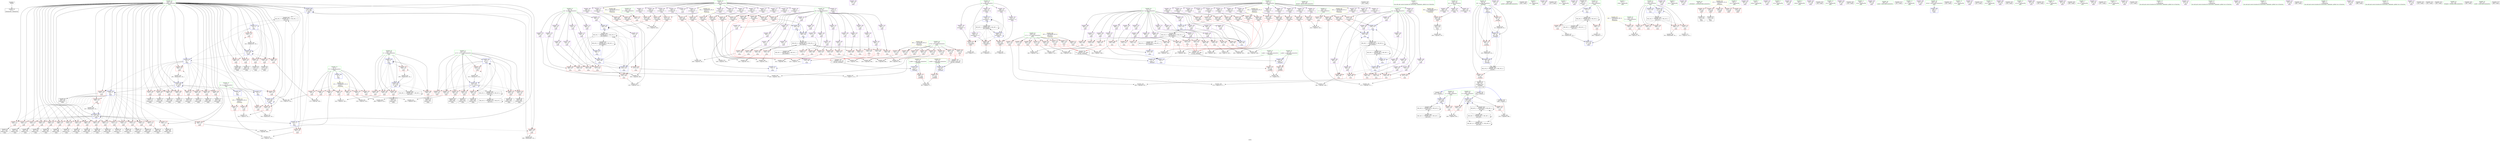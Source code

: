 digraph "SVFG" {
	label="SVFG";

	Node0x560a42d51b90 [shape=record,color=grey,label="{NodeID: 0\nNullPtr}"];
	Node0x560a42d51b90 -> Node0x560a42d6bb70[style=solid];
	Node0x560a42d94460 [shape=record,color=blue,label="{NodeID: 443\n131\<--5\nw172\<--\nmain\n}"];
	Node0x560a42d94460 -> Node0x560a42d99890[style=dashed];
	Node0x560a42d94460 -> Node0x560a42d99960[style=dashed];
	Node0x560a42d94460 -> Node0x560a42d99a30[style=dashed];
	Node0x560a42d94460 -> Node0x560a42d99b00[style=dashed];
	Node0x560a42d94460 -> Node0x560a42d99bd0[style=dashed];
	Node0x560a42d94460 -> Node0x560a42d99ca0[style=dashed];
	Node0x560a42d94460 -> Node0x560a42d99d70[style=dashed];
	Node0x560a42d94460 -> Node0x560a42d99e40[style=dashed];
	Node0x560a42d94460 -> Node0x560a42d94600[style=dashed];
	Node0x560a42d94460 -> Node0x560a42d5f4b0[style=dashed];
	Node0x560a42d9bd20 [shape=record,color=red,label="{NodeID: 360\n455\<--454\n\<--\nmain\n}"];
	Node0x560a42d9bd20 -> Node0x560a42daccd0[style=solid];
	Node0x560a42d979b0 [shape=record,color=red,label="{NodeID: 277\n426\<--115\n\<--q\nmain\n}"];
	Node0x560a42d979b0 -> Node0x560a42d6a160[style=solid];
	Node0x560a42d8be20 [shape=record,color=purple,label="{NodeID: 194\n139\<--33\n\<--.str\nmain\n}"];
	Node0x560a42d6b6d0 [shape=record,color=purple,label="{NodeID: 111\n428\<--9\narrayidx120\<--x\nmain\n}"];
	Node0x560a42d6b6d0 -> Node0x560a42d9b840[style=solid];
	Node0x560a42d68250 [shape=record,color=green,label="{NodeID: 28\n15\<--16\np\<--p_field_insensitive\nGlob }"];
	Node0x560a42d68250 -> Node0x560a42d8e480[style=solid];
	Node0x560a42d68250 -> Node0x560a42d8e550[style=solid];
	Node0x560a42d68250 -> Node0x560a42d8e620[style=solid];
	Node0x560a42d68250 -> Node0x560a42d8e6f0[style=solid];
	Node0x560a42d68250 -> Node0x560a42d8e7c0[style=solid];
	Node0x560a42dcfc10 [shape=record,color=black,label="{NodeID: 637\nMR_42V_2 = PHI(MR_42V_3, MR_42V_1, )\npts\{132 \}\n}"];
	Node0x560a42dcfc10 -> Node0x560a42d94460[style=dashed];
	Node0x560a42dcfc10 -> Node0x560a42d5f4b0[style=dashed];
	Node0x560a42dcfc10 -> Node0x560a42dcfc10[style=dashed];
	Node0x560a42daa8d0 [shape=record,color=grey,label="{NodeID: 554\n596 = cmp(594, 595, )\n}"];
	Node0x560a42d917b0 [shape=record,color=red,label="{NodeID: 388\n600\<--599\n\<--\nmain\n}"];
	Node0x560a42d917b0 -> Node0x560a42daabd0[style=solid];
	Node0x560a42d99070 [shape=record,color=red,label="{NodeID: 305\n623\<--127\n\<--u170\nmain\n|{<s0>21}}"];
	Node0x560a42d99070:s0 -> Node0x560a42dfd970[style=solid,color=red];
	Node0x560a42d8d4e0 [shape=record,color=purple,label="{NodeID: 222\n179\<--12\nadd.ptr9\<--y\nmain\n}"];
	Node0x560a42d8e960 [shape=record,color=purple,label="{NodeID: 139\n212\<--17\n\<--bx\nmain\n}"];
	Node0x560a42d8e960 -> Node0x560a42d92f40[style=solid];
	Node0x560a42d6b970 [shape=record,color=green,label="{NodeID: 56\n162\<--163\nfprintf\<--fprintf_field_insensitive\n}"];
	Node0x560a42dfd160 [shape=record,color=black,label="{NodeID: 748\n591 = PHI()\n}"];
	Node0x560a42dad2d0 [shape=record,color=grey,label="{NodeID: 582\n320 = cmp(318, 319, )\n}"];
	Node0x560a42d92e70 [shape=record,color=blue,label="{NodeID: 416\n210\<--209\n\<--\nmain\n}"];
	Node0x560a42d92e70 -> Node0x560a42d92f40[style=dashed];
	Node0x560a42d9a730 [shape=record,color=red,label="{NodeID: 333\n259\<--258\n\<--arrayidx37\nmain\n}"];
	Node0x560a42d9a730 -> Node0x560a42d93420[style=solid];
	Node0x560a42d963c0 [shape=record,color=red,label="{NodeID: 250\n168\<--115\n\<--q\nmain\n}"];
	Node0x560a42d963c0 -> Node0x560a42dad150[style=solid];
	Node0x560a42d90020 [shape=record,color=purple,label="{NodeID: 167\n521\<--21\n\<--by\nmain\n}"];
	Node0x560a42d90020 -> Node0x560a42d9c880[style=solid];
	Node0x560a42d69fc0 [shape=record,color=black,label="{NodeID: 84\n412\<--411\nidxprom112\<--\nmain\n}"];
	Node0x560a42d67580 [shape=record,color=green,label="{NodeID: 1\n5\<--1\n\<--dummyObj\nCan only get source location for instruction, argument, global var or function.}"];
	Node0x560a42ddc780 [shape=record,color=yellow,style=double,label="{NodeID: 693\n58V_1 = ENCHI(MR_58V_0)\npts\{1200000 \}\nFun[main]}"];
	Node0x560a42ddc780 -> Node0x560a42d9a180[style=dashed];
	Node0x560a42d94530 [shape=record,color=blue,label="{NodeID: 444\n135\<--652\nb\<--call218\nmain\n}"];
	Node0x560a42d94530 -> Node0x560a42d99fe0[style=dashed];
	Node0x560a42d94530 -> Node0x560a42d9a0b0[style=dashed];
	Node0x560a42d94530 -> Node0x560a42dc5710[style=dashed];
	Node0x560a42d94530 -> Node0x560a42dd5e50[style=dashed];
	Node0x560a42d9bdf0 [shape=record,color=red,label="{NodeID: 361\n461\<--460\n\<--arrayidx136\nmain\n}"];
	Node0x560a42d9bdf0 -> Node0x560a42dab650[style=solid];
	Node0x560a42d97a80 [shape=record,color=red,label="{NodeID: 278\n434\<--115\n\<--q\nmain\n}"];
	Node0x560a42d97a80 -> Node0x560a42d6a230[style=solid];
	Node0x560a42d8bef0 [shape=record,color=purple,label="{NodeID: 195\n140\<--35\n\<--.str.1\nmain\n}"];
	Node0x560a42d6b7a0 [shape=record,color=purple,label="{NodeID: 112\n436\<--9\narrayidx124\<--x\nmain\n}"];
	Node0x560a42d6b7a0 -> Node0x560a42d9b9e0[style=solid];
	Node0x560a42d68350 [shape=record,color=green,label="{NodeID: 29\n17\<--20\nbx\<--bx_field_insensitive\nGlob }"];
	Node0x560a42d68350 -> Node0x560a42d8e890[style=solid];
	Node0x560a42d68350 -> Node0x560a42d8e960[style=solid];
	Node0x560a42d68350 -> Node0x560a42d8ea30[style=solid];
	Node0x560a42d68350 -> Node0x560a42d8eb00[style=solid];
	Node0x560a42d68350 -> Node0x560a42d8ebd0[style=solid];
	Node0x560a42d68350 -> Node0x560a42d8eca0[style=solid];
	Node0x560a42d68350 -> Node0x560a42d8ed70[style=solid];
	Node0x560a42d68350 -> Node0x560a42d8ee40[style=solid];
	Node0x560a42d68350 -> Node0x560a42d8ef10[style=solid];
	Node0x560a42d68350 -> Node0x560a42d8efe0[style=solid];
	Node0x560a42d68350 -> Node0x560a42d8f0b0[style=solid];
	Node0x560a42d68350 -> Node0x560a42d8f180[style=solid];
	Node0x560a42d68350 -> Node0x560a42d8f250[style=solid];
	Node0x560a42d68350 -> Node0x560a42d8f320[style=solid];
	Node0x560a42d68350 -> Node0x560a42d8f3f0[style=solid];
	Node0x560a42d68350 -> Node0x560a42d8f4c0[style=solid];
	Node0x560a42d68350 -> Node0x560a42d8f590[style=solid];
	Node0x560a42d68350 -> Node0x560a42d8f660[style=solid];
	Node0x560a42dd0110 [shape=record,color=black,label="{NodeID: 638\nMR_44V_2 = PHI(MR_44V_3, MR_44V_1, )\npts\{134 \}\n}"];
	Node0x560a42dd0110 -> Node0x560a42d94390[style=dashed];
	Node0x560a42dd0110 -> Node0x560a42dc5620[style=dashed];
	Node0x560a42dd0110 -> Node0x560a42dd0110[style=dashed];
	Node0x560a42daaa50 [shape=record,color=grey,label="{NodeID: 555\n432 = cmp(429, 431, )\n}"];
	Node0x560a42d91880 [shape=record,color=red,label="{NodeID: 389\n607\<--606\n\<--\nmain\n}"];
	Node0x560a42d91880 -> Node0x560a42daa450[style=solid];
	Node0x560a42d99140 [shape=record,color=red,label="{NodeID: 306\n667\<--127\n\<--u170\nmain\n|{<s0>23}}"];
	Node0x560a42d99140:s0 -> Node0x560a42dfd970[style=solid,color=red];
	Node0x560a42d8d5b0 [shape=record,color=red,label="{NodeID: 223\n169\<--4\n\<--N\nmain\n}"];
	Node0x560a42d8d5b0 -> Node0x560a42dad150[style=solid];
	Node0x560a42d8ea30 [shape=record,color=purple,label="{NodeID: 140\n233\<--17\n\<--bx\nmain\n}"];
	Node0x560a42d8ea30 -> Node0x560a42d9a320[style=solid];
	Node0x560a42d6ba70 [shape=record,color=green,label="{NodeID: 57\n301\<--302\nprintf\<--printf_field_insensitive\n}"];
	Node0x560a42dfd260 [shape=record,color=black,label="{NodeID: 749\n604 = PHI()\n}"];
	Node0x560a42dad450 [shape=record,color=grey,label="{NodeID: 583\n327 = cmp(325, 326, )\n}"];
	Node0x560a42d92f40 [shape=record,color=blue,label="{NodeID: 417\n212\<--5\n\<--\nmain\n}"];
	Node0x560a42d92f40 -> Node0x560a42dd8120[style=dashed];
	Node0x560a42d9a800 [shape=record,color=red,label="{NodeID: 334\n264\<--263\n\<--\nmain\n}"];
	Node0x560a42d9a800 -> Node0x560a42dad8d0[style=solid];
	Node0x560a42d96490 [shape=record,color=red,label="{NodeID: 251\n172\<--115\n\<--q\nmain\n}"];
	Node0x560a42d96490 -> Node0x560a42d665a0[style=solid];
	Node0x560a42d900f0 [shape=record,color=purple,label="{NodeID: 168\n557\<--21\n\<--by\nmain\n}"];
	Node0x560a42d900f0 -> Node0x560a42d9ce30[style=solid];
	Node0x560a42d6a090 [shape=record,color=black,label="{NodeID: 85\n419\<--418\nidxprom115\<--\nmain\n}"];
	Node0x560a42d67610 [shape=record,color=green,label="{NodeID: 2\n33\<--1\n.str\<--dummyObj\nGlob }"];
	Node0x560a42d94600 [shape=record,color=blue,label="{NodeID: 445\n131\<--675\nw172\<--inc230\nmain\n}"];
	Node0x560a42d94600 -> Node0x560a42d99890[style=dashed];
	Node0x560a42d94600 -> Node0x560a42d99960[style=dashed];
	Node0x560a42d94600 -> Node0x560a42d99a30[style=dashed];
	Node0x560a42d94600 -> Node0x560a42d99b00[style=dashed];
	Node0x560a42d94600 -> Node0x560a42d99bd0[style=dashed];
	Node0x560a42d94600 -> Node0x560a42d99ca0[style=dashed];
	Node0x560a42d94600 -> Node0x560a42d99d70[style=dashed];
	Node0x560a42d94600 -> Node0x560a42d99e40[style=dashed];
	Node0x560a42d94600 -> Node0x560a42d94600[style=dashed];
	Node0x560a42d94600 -> Node0x560a42d5f4b0[style=dashed];
	Node0x560a42d9bec0 [shape=record,color=red,label="{NodeID: 362\n463\<--462\n\<--\nmain\n}"];
	Node0x560a42d9bec0 -> Node0x560a42dab650[style=solid];
	Node0x560a42d97b50 [shape=record,color=red,label="{NodeID: 279\n442\<--115\n\<--q\nmain\n}"];
	Node0x560a42d97b50 -> Node0x560a42d6a300[style=solid];
	Node0x560a42d8bfc0 [shape=record,color=purple,label="{NodeID: 196\n145\<--38\n\<--.str.2\nmain\n}"];
	Node0x560a42d693c0 [shape=record,color=purple,label="{NodeID: 113\n444\<--9\narrayidx128\<--x\nmain\n}"];
	Node0x560a42d693c0 -> Node0x560a42d9bab0[style=solid];
	Node0x560a42d6e1f0 [shape=record,color=green,label="{NodeID: 30\n21\<--24\nby\<--by_field_insensitive\nGlob }"];
	Node0x560a42d6e1f0 -> Node0x560a42d8f730[style=solid];
	Node0x560a42d6e1f0 -> Node0x560a42d8f800[style=solid];
	Node0x560a42d6e1f0 -> Node0x560a42d8f8d0[style=solid];
	Node0x560a42d6e1f0 -> Node0x560a42d8f9a0[style=solid];
	Node0x560a42d6e1f0 -> Node0x560a42d8fa70[style=solid];
	Node0x560a42d6e1f0 -> Node0x560a42d8fb40[style=solid];
	Node0x560a42d6e1f0 -> Node0x560a42d8fc10[style=solid];
	Node0x560a42d6e1f0 -> Node0x560a42d8fce0[style=solid];
	Node0x560a42d6e1f0 -> Node0x560a42d8fdb0[style=solid];
	Node0x560a42d6e1f0 -> Node0x560a42d8fe80[style=solid];
	Node0x560a42d6e1f0 -> Node0x560a42d8ff50[style=solid];
	Node0x560a42d6e1f0 -> Node0x560a42d90020[style=solid];
	Node0x560a42d6e1f0 -> Node0x560a42d900f0[style=solid];
	Node0x560a42d6e1f0 -> Node0x560a42d901c0[style=solid];
	Node0x560a42d6e1f0 -> Node0x560a42d90290[style=solid];
	Node0x560a42d6e1f0 -> Node0x560a42d90360[style=solid];
	Node0x560a42d6e1f0 -> Node0x560a42d90430[style=solid];
	Node0x560a42d6e1f0 -> Node0x560a42d90500[style=solid];
	Node0x560a42dd0610 [shape=record,color=black,label="{NodeID: 639\nMR_46V_2 = PHI(MR_46V_3, MR_46V_1, )\npts\{136 \}\n}"];
	Node0x560a42dd0610 -> Node0x560a42d94530[style=dashed];
	Node0x560a42dd0610 -> Node0x560a42dc5710[style=dashed];
	Node0x560a42dd0610 -> Node0x560a42dd0610[style=dashed];
	Node0x560a42dd0610 -> Node0x560a42dd5e50[style=dashed];
	Node0x560a42daabd0 [shape=record,color=grey,label="{NodeID: 556\n601 = cmp(598, 600, )\n}"];
	Node0x560a42d91950 [shape=record,color=red,label="{NodeID: 390\n613\<--612\n\<--\nmain\n}"];
	Node0x560a42d91950 -> Node0x560a42daa750[style=solid];
	Node0x560a42d99210 [shape=record,color=red,label="{NodeID: 307\n559\<--129\n\<--v171\nmain\n}"];
	Node0x560a42d99210 -> Node0x560a42dad750[style=solid];
	Node0x560a42d8d680 [shape=record,color=red,label="{NodeID: 224\n220\<--4\n\<--N\nmain\n}"];
	Node0x560a42d8d680 -> Node0x560a42dae7d0[style=solid];
	Node0x560a42d8eb00 [shape=record,color=purple,label="{NodeID: 141\n245\<--17\n\<--bx\nmain\n}"];
	Node0x560a42d8eb00 -> Node0x560a42d93350[style=solid];
	Node0x560a42d6bb70 [shape=record,color=black,label="{NodeID: 58\n2\<--3\ndummyVal\<--dummyVal\n}"];
	Node0x560a42dfd360 [shape=record,color=black,label="{NodeID: 750\n617 = PHI()\n}"];
	Node0x560a42dad5d0 [shape=record,color=grey,label="{NodeID: 584\n656 = cmp(654, 655, )\n}"];
	Node0x560a42d93010 [shape=record,color=blue,label="{NodeID: 418\n214\<--5\n\<--\nmain\n}"];
	Node0x560a42d93010 -> Node0x560a42dd8620[style=dashed];
	Node0x560a42d9a8d0 [shape=record,color=red,label="{NodeID: 335\n268\<--267\n\<--arrayidx40\nmain\n}"];
	Node0x560a42d9a8d0 -> Node0x560a42dad8d0[style=solid];
	Node0x560a42d96560 [shape=record,color=red,label="{NodeID: 252\n176\<--115\n\<--q\nmain\n}"];
	Node0x560a42d96560 -> Node0x560a42d66670[style=solid];
	Node0x560a42d901c0 [shape=record,color=purple,label="{NodeID: 169\n563\<--21\n\<--by\nmain\n}"];
	Node0x560a42d901c0 -> Node0x560a42d9cf00[style=solid];
	Node0x560a42d6a160 [shape=record,color=black,label="{NodeID: 86\n427\<--426\nidxprom119\<--\nmain\n}"];
	Node0x560a42d8b940 [shape=record,color=green,label="{NodeID: 3\n35\<--1\n.str.1\<--dummyObj\nGlob }"];
	Node0x560a42d946d0 [shape=record,color=blue,label="{NodeID: 446\n115\<--694\nq\<--inc243\nmain\n}"];
	Node0x560a42d946d0 -> Node0x560a42d982a0[style=dashed];
	Node0x560a42d946d0 -> Node0x560a42d98370[style=dashed];
	Node0x560a42d946d0 -> Node0x560a42d946d0[style=dashed];
	Node0x560a42d946d0 -> Node0x560a42dced10[style=dashed];
	Node0x560a42d9bf90 [shape=record,color=red,label="{NodeID: 363\n469\<--468\n\<--arrayidx140\nmain\n}"];
	Node0x560a42d9bf90 -> Node0x560a42dab950[style=solid];
	Node0x560a42d97c20 [shape=record,color=red,label="{NodeID: 280\n450\<--115\n\<--q\nmain\n}"];
	Node0x560a42d97c20 -> Node0x560a42d6a3d0[style=solid];
	Node0x560a42d8c090 [shape=record,color=purple,label="{NodeID: 197\n146\<--40\n\<--.str.3\nmain\n}"];
	Node0x560a42d69490 [shape=record,color=purple,label="{NodeID: 114\n452\<--9\narrayidx132\<--x\nmain\n}"];
	Node0x560a42d69490 -> Node0x560a42d9bc50[style=solid];
	Node0x560a42d6e2f0 [shape=record,color=green,label="{NodeID: 31\n25\<--28\nnx\<--nx_field_insensitive\nGlob }"];
	Node0x560a42d6e2f0 -> Node0x560a42d905d0[style=solid];
	Node0x560a42d6e2f0 -> Node0x560a42d906a0[style=solid];
	Node0x560a42d6e2f0 -> Node0x560a42d90770[style=solid];
	Node0x560a42d6e2f0 -> Node0x560a42d90840[style=solid];
	Node0x560a42d6e2f0 -> Node0x560a42d90910[style=solid];
	Node0x560a42d6e2f0 -> Node0x560a42d909e0[style=solid];
	Node0x560a42d6e2f0 -> Node0x560a42d90ab0[style=solid];
	Node0x560a42d6e2f0 -> Node0x560a42d90b80[style=solid];
	Node0x560a42d6e2f0 -> Node0x560a42d90c50[style=solid];
	Node0x560a42d6e2f0 -> Node0x560a42d90d20[style=solid];
	Node0x560a42dd0b10 [shape=record,color=black,label="{NodeID: 640\nMR_48V_2 = PHI(MR_48V_3, MR_48V_1, )\npts\{160000 \}\n}"];
	Node0x560a42dd0b10 -> Node0x560a42d9a250[style=dashed];
	Node0x560a42dd0b10 -> Node0x560a42d9ae80[style=dashed];
	Node0x560a42dd0b10 -> Node0x560a42d91bc0[style=dashed];
	Node0x560a42dd0b10 -> Node0x560a42d92b30[style=dashed];
	Node0x560a42dd0b10 -> Node0x560a42d92c00[style=dashed];
	Node0x560a42dd0b10 -> Node0x560a42dd0b10[style=dashed];
	Node0x560a42daad50 [shape=record,color=grey,label="{NodeID: 557\n424 = cmp(421, 423, )\n}"];
	Node0x560a42d91a20 [shape=record,color=red,label="{NodeID: 391\n620\<--619\n\<--\nmain\n|{<s0>21}}"];
	Node0x560a42d91a20:s0 -> Node0x560a42dfb020[style=solid,color=red];
	Node0x560a42d992e0 [shape=record,color=red,label="{NodeID: 308\n562\<--129\n\<--v171\nmain\n}"];
	Node0x560a42d992e0 -> Node0x560a42dadbd0[style=solid];
	Node0x560a42d8d750 [shape=record,color=red,label="{NodeID: 225\n319\<--4\n\<--N\nmain\n}"];
	Node0x560a42d8d750 -> Node0x560a42dad2d0[style=solid];
	Node0x560a42d8ebd0 [shape=record,color=purple,label="{NodeID: 142\n248\<--17\n\<--bx\nmain\n}"];
	Node0x560a42d8ebd0 -> Node0x560a42d9a590[style=solid];
	Node0x560a42d6bc70 [shape=record,color=black,label="{NodeID: 59\n108\<--5\nmain_ret\<--\nmain\n}"];
	Node0x560a42dfd460 [shape=record,color=black,label="{NodeID: 751\n625 = PHI(66, )\n}"];
	Node0x560a42dfd460 -> Node0x560a42d94390[style=solid];
	Node0x560a42dad750 [shape=record,color=grey,label="{NodeID: 585\n560 = cmp(558, 559, )\n}"];
	Node0x560a42d930e0 [shape=record,color=blue,label="{NodeID: 419\n117\<--5\nc\<--\nmain\n}"];
	Node0x560a42d930e0 -> Node0x560a42dd7c20[style=dashed];
	Node0x560a42d9a9a0 [shape=record,color=red,label="{NodeID: 336\n274\<--273\n\<--arrayidx44\nmain\n}"];
	Node0x560a42d9a9a0 -> Node0x560a42d934f0[style=solid];
	Node0x560a42d96630 [shape=record,color=red,label="{NodeID: 253\n189\<--115\n\<--q\nmain\n}"];
	Node0x560a42d96630 -> Node0x560a42d66810[style=solid];
	Node0x560a42d90290 [shape=record,color=purple,label="{NodeID: 170\n606\<--21\n\<--by\nmain\n}"];
	Node0x560a42d90290 -> Node0x560a42d91880[style=solid];
	Node0x560a42d6a230 [shape=record,color=black,label="{NodeID: 87\n435\<--434\nidxprom123\<--\nmain\n}"];
	Node0x560a42d8b9d0 [shape=record,color=green,label="{NodeID: 4\n37\<--1\nstdin\<--dummyObj\nGlob }"];
	Node0x560a42d947a0 [shape=record,color=blue,label="{NodeID: 447\n111\<--700\nt\<--inc247\nmain\n}"];
	Node0x560a42d947a0 -> Node0x560a42dce810[style=dashed];
	Node0x560a42d9c060 [shape=record,color=red,label="{NodeID: 364\n471\<--470\n\<--\nmain\n}"];
	Node0x560a42d9c060 -> Node0x560a42dab950[style=solid];
	Node0x560a42d97cf0 [shape=record,color=red,label="{NodeID: 281\n458\<--115\n\<--q\nmain\n}"];
	Node0x560a42d97cf0 -> Node0x560a42d6a4a0[style=solid];
	Node0x560a42d8c160 [shape=record,color=purple,label="{NodeID: 198\n148\<--43\n\<--.str.4\nmain\n}"];
	Node0x560a42d69560 [shape=record,color=purple,label="{NodeID: 115\n646\<--9\narrayidx215\<--x\nmain\n}"];
	Node0x560a42d69560 -> Node0x560a42d91e30[style=solid];
	Node0x560a42d6e3f0 [shape=record,color=green,label="{NodeID: 32\n29\<--32\nny\<--ny_field_insensitive\nGlob }"];
	Node0x560a42d6e3f0 -> Node0x560a42d90df0[style=solid];
	Node0x560a42d6e3f0 -> Node0x560a42d90ec0[style=solid];
	Node0x560a42d6e3f0 -> Node0x560a42d90f90[style=solid];
	Node0x560a42d6e3f0 -> Node0x560a42d91060[style=solid];
	Node0x560a42d6e3f0 -> Node0x560a42d91130[style=solid];
	Node0x560a42d6e3f0 -> Node0x560a42d91200[style=solid];
	Node0x560a42d6e3f0 -> Node0x560a42d912d0[style=solid];
	Node0x560a42d6e3f0 -> Node0x560a42d913a0[style=solid];
	Node0x560a42d6e3f0 -> Node0x560a42d8bc80[style=solid];
	Node0x560a42d6e3f0 -> Node0x560a42d8bd50[style=solid];
	Node0x560a42dd1010 [shape=record,color=black,label="{NodeID: 641\nMR_50V_2 = PHI(MR_50V_5, MR_50V_1, )\npts\{200000 \}\n}"];
	Node0x560a42dd1010 -> Node0x560a42d92e70[style=dashed];
	Node0x560a42daaed0 [shape=record,color=grey,label="{NodeID: 558\n393 = cmp(390, 392, )\n}"];
	Node0x560a42d91af0 [shape=record,color=red,label="{NodeID: 392\n622\<--621\n\<--\nmain\n|{<s0>21}}"];
	Node0x560a42d91af0:s0 -> Node0x560a42dfd690[style=solid,color=red];
	Node0x560a42d993b0 [shape=record,color=red,label="{NodeID: 309\n577\<--129\n\<--v171\nmain\n}"];
	Node0x560a42d993b0 -> Node0x560a42daec50[style=solid];
	Node0x560a42d8d820 [shape=record,color=red,label="{NodeID: 226\n343\<--4\n\<--N\nmain\n}"];
	Node0x560a42d8d820 -> Node0x560a42dacb50[style=solid];
	Node0x560a42d8eca0 [shape=record,color=purple,label="{NodeID: 143\n260\<--17\n\<--bx\nmain\n}"];
	Node0x560a42d8eca0 -> Node0x560a42d93420[style=solid];
	Node0x560a42d6bd40 [shape=record,color=black,label="{NodeID: 60\n66\<--104\n_Z4relaiiii_ret\<--\n_Z4relaiiii\n|{<s0>21|<s1>22|<s2>23}}"];
	Node0x560a42d6bd40:s0 -> Node0x560a42dfd460[style=solid,color=blue];
	Node0x560a42d6bd40:s1 -> Node0x560a42dfc7e0[style=solid,color=blue];
	Node0x560a42d6bd40:s2 -> Node0x560a42dfca10[style=solid,color=blue];
	Node0x560a42dfd690 [shape=record,color=black,label="{NodeID: 752\n68 = PHI(622, 643, 666, )\n1st arg _Z4relaiiii }"];
	Node0x560a42dfd690 -> Node0x560a42d923e0[style=solid];
	Node0x560a42dad8d0 [shape=record,color=grey,label="{NodeID: 586\n269 = cmp(264, 268, )\n}"];
	Node0x560a42d931b0 [shape=record,color=blue,label="{NodeID: 420\n115\<--5\nq\<--\nmain\n}"];
	Node0x560a42d931b0 -> Node0x560a42d968a0[style=dashed];
	Node0x560a42d931b0 -> Node0x560a42d96970[style=dashed];
	Node0x560a42d931b0 -> Node0x560a42d96a40[style=dashed];
	Node0x560a42d931b0 -> Node0x560a42d96b10[style=dashed];
	Node0x560a42d931b0 -> Node0x560a42d96be0[style=dashed];
	Node0x560a42d931b0 -> Node0x560a42d96cb0[style=dashed];
	Node0x560a42d931b0 -> Node0x560a42d96d80[style=dashed];
	Node0x560a42d931b0 -> Node0x560a42d96e50[style=dashed];
	Node0x560a42d931b0 -> Node0x560a42d96f20[style=dashed];
	Node0x560a42d931b0 -> Node0x560a42d96ff0[style=dashed];
	Node0x560a42d931b0 -> Node0x560a42d970c0[style=dashed];
	Node0x560a42d931b0 -> Node0x560a42d93690[style=dashed];
	Node0x560a42d931b0 -> Node0x560a42d93760[style=dashed];
	Node0x560a42d931b0 -> Node0x560a42d93de0[style=dashed];
	Node0x560a42d9aa70 [shape=record,color=red,label="{NodeID: 337\n279\<--278\n\<--\nmain\n}"];
	Node0x560a42d9aa70 -> Node0x560a42dac850[style=solid];
	Node0x560a42d96700 [shape=record,color=red,label="{NodeID: 254\n197\<--115\n\<--q\nmain\n}"];
	Node0x560a42d96700 -> Node0x560a42d668e0[style=solid];
	Node0x560a42d90360 [shape=record,color=purple,label="{NodeID: 171\n612\<--21\n\<--by\nmain\n}"];
	Node0x560a42d90360 -> Node0x560a42d91950[style=solid];
	Node0x560a42d6a300 [shape=record,color=black,label="{NodeID: 88\n443\<--442\nidxprom127\<--\nmain\n}"];
	Node0x560a42d51d90 [shape=record,color=green,label="{NodeID: 5\n38\<--1\n.str.2\<--dummyObj\nGlob }"];
	Node0x560a42d9c130 [shape=record,color=red,label="{NodeID: 365\n477\<--476\n\<--arrayidx144\nmain\n}"];
	Node0x560a42d9c130 -> Node0x560a42d94050[style=solid];
	Node0x560a42d97dc0 [shape=record,color=red,label="{NodeID: 282\n466\<--115\n\<--q\nmain\n}"];
	Node0x560a42d97dc0 -> Node0x560a42d6a570[style=solid];
	Node0x560a42d8c230 [shape=record,color=purple,label="{NodeID: 199\n164\<--43\n\<--.str.4\nmain\n}"];
	Node0x560a42d69630 [shape=record,color=purple,label="{NodeID: 116\n661\<--9\narrayidx222\<--x\nmain\n}"];
	Node0x560a42d69630 -> Node0x560a42d91fd0[style=solid];
	Node0x560a42d6e4f0 [shape=record,color=green,label="{NodeID: 33\n64\<--65\n_Z4relaiiii\<--_Z4relaiiii_field_insensitive\n}"];
	Node0x560a42dd1510 [shape=record,color=black,label="{NodeID: 642\nMR_52V_2 = PHI(MR_52V_5, MR_52V_1, )\npts\{240000 \}\n}"];
	Node0x560a42dd1510 -> Node0x560a42d92da0[style=dashed];
	Node0x560a42dab050 [shape=record,color=grey,label="{NodeID: 559\n401 = cmp(398, 400, )\n}"];
	Node0x560a42d91bc0 [shape=record,color=red,label="{NodeID: 393\n636\<--635\n\<--arrayidx210\nmain\n}"];
	Node0x560a42d91bc0 -> Node0x560a42dace50[style=solid];
	Node0x560a42d99480 [shape=record,color=red,label="{NodeID: 310\n587\<--129\n\<--v171\nmain\n}"];
	Node0x560a42d99480 -> Node0x560a42dae350[style=solid];
	Node0x560a42d8d8f0 [shape=record,color=red,label="{NodeID: 227\n369\<--4\n\<--N\nmain\n}"];
	Node0x560a42d8d8f0 -> Node0x560a42dab350[style=solid];
	Node0x560a42d8ed70 [shape=record,color=purple,label="{NodeID: 144\n399\<--17\n\<--bx\nmain\n}"];
	Node0x560a42d8ed70 -> Node0x560a42d9b360[style=solid];
	Node0x560a42d66400 [shape=record,color=black,label="{NodeID: 61\n141\<--138\ncall\<--\nmain\n}"];
	Node0x560a42dfd970 [shape=record,color=black,label="{NodeID: 753\n69 = PHI(623, 647, 667, )\n2nd arg _Z4relaiiii }"];
	Node0x560a42dfd970 -> Node0x560a42d924b0[style=solid];
	Node0x560a42dda920 [shape=record,color=yellow,style=double,label="{NodeID: 670\n12V_1 = ENCHI(MR_12V_0)\npts\{1 \}\nFun[main]}"];
	Node0x560a42dda920 -> Node0x560a42d95520[style=dashed];
	Node0x560a42dda920 -> Node0x560a42d955f0[style=dashed];
	Node0x560a42dda920 -> Node0x560a42d956c0[style=dashed];
	Node0x560a42dda920 -> Node0x560a42d95790[style=dashed];
	Node0x560a42dda920 -> Node0x560a42d95860[style=dashed];
	Node0x560a42dada50 [shape=record,color=grey,label="{NodeID: 587\n227 = cmp(226, 5, )\n}"];
	Node0x560a42d93280 [shape=record,color=blue,label="{NodeID: 421\n117\<--231\nc\<--inc24\nmain\n}"];
	Node0x560a42d93280 -> Node0x560a42dd7c20[style=dashed];
	Node0x560a42d9ab40 [shape=record,color=red,label="{NodeID: 338\n283\<--282\n\<--arrayidx47\nmain\n}"];
	Node0x560a42d9ab40 -> Node0x560a42dac850[style=solid];
	Node0x560a42d967d0 [shape=record,color=red,label="{NodeID: 255\n203\<--115\n\<--q\nmain\n}"];
	Node0x560a42d967d0 -> Node0x560a42daa150[style=solid];
	Node0x560a42d90430 [shape=record,color=purple,label="{NodeID: 172\n621\<--21\n\<--by\nmain\n}"];
	Node0x560a42d90430 -> Node0x560a42d91af0[style=solid];
	Node0x560a42d6a3d0 [shape=record,color=black,label="{NodeID: 89\n451\<--450\nidxprom131\<--\nmain\n}"];
	Node0x560a42d51e20 [shape=record,color=green,label="{NodeID: 6\n40\<--1\n.str.3\<--dummyObj\nGlob }"];
	Node0x560a42d9c200 [shape=record,color=red,label="{NodeID: 366\n484\<--483\n\<--arrayidx147\nmain\n}"];
	Node0x560a42d9c200 -> Node0x560a42dab1d0[style=solid];
	Node0x560a42d97e90 [shape=record,color=red,label="{NodeID: 283\n474\<--115\n\<--q\nmain\n}"];
	Node0x560a42d97e90 -> Node0x560a42d6a640[style=solid];
	Node0x560a42d8c300 [shape=record,color=purple,label="{NodeID: 200\n306\<--43\n\<--.str.4\nmain\n}"];
	Node0x560a42d69700 [shape=record,color=purple,label="{NodeID: 117\n178\<--12\n\<--y\nmain\n}"];
	Node0x560a42d6e5f0 [shape=record,color=green,label="{NodeID: 34\n71\<--72\nx.addr\<--x.addr_field_insensitive\n_Z4relaiiii\n}"];
	Node0x560a42d6e5f0 -> Node0x560a42d95930[style=solid];
	Node0x560a42d6e5f0 -> Node0x560a42d92310[style=solid];
	Node0x560a42dd1a10 [shape=record,color=black,label="{NodeID: 643\nMR_54V_2 = PHI(MR_54V_3, MR_54V_1, )\npts\{280000 \}\n}"];
	Node0x560a42dd1a10 -> Node0x560a42d93b70[style=dashed];
	Node0x560a42dd1a10 -> Node0x560a42dd1a10[style=dashed];
	Node0x560a42dab1d0 [shape=record,color=grey,label="{NodeID: 560\n487 = cmp(484, 486, )\n}"];
	Node0x560a42d91c90 [shape=record,color=red,label="{NodeID: 394\n641\<--640\n\<--\nmain\n|{<s0>22}}"];
	Node0x560a42d91c90:s0 -> Node0x560a42dfb020[style=solid,color=red];
	Node0x560a42d99550 [shape=record,color=red,label="{NodeID: 311\n608\<--129\n\<--v171\nmain\n}"];
	Node0x560a42d99550 -> Node0x560a42daa450[style=solid];
	Node0x560a42d8d9c0 [shape=record,color=red,label="{NodeID: 228\n630\<--4\n\<--N\nmain\n}"];
	Node0x560a42d8d9c0 -> Node0x560a42daa5d0[style=solid];
	Node0x560a42d8ee40 [shape=record,color=purple,label="{NodeID: 145\n422\<--17\n\<--bx\nmain\n}"];
	Node0x560a42d8ee40 -> Node0x560a42d9b770[style=solid];
	Node0x560a42d664d0 [shape=record,color=black,label="{NodeID: 62\n147\<--144\ncall1\<--\nmain\n}"];
	Node0x560a42dfdb30 [shape=record,color=black,label="{NodeID: 754\n70 = PHI(624, 651, 668, )\n3rd arg _Z4relaiiii }"];
	Node0x560a42dfdb30 -> Node0x560a42d92580[style=solid];
	Node0x560a42ddb440 [shape=record,color=yellow,style=double,label="{NodeID: 671\n14V_1 = ENCHI(MR_14V_0)\npts\{6 \}\nFun[main]}"];
	Node0x560a42ddb440 -> Node0x560a42d8d5b0[style=dashed];
	Node0x560a42ddb440 -> Node0x560a42d8d680[style=dashed];
	Node0x560a42ddb440 -> Node0x560a42d8d750[style=dashed];
	Node0x560a42ddb440 -> Node0x560a42d8d820[style=dashed];
	Node0x560a42ddb440 -> Node0x560a42d8d8f0[style=dashed];
	Node0x560a42ddb440 -> Node0x560a42d8d9c0[style=dashed];
	Node0x560a42ddb440 -> Node0x560a42d8da90[style=dashed];
	Node0x560a42dadbd0 [shape=record,color=grey,label="{NodeID: 588\n565 = cmp(562, 564, )\n}"];
	Node0x560a42d93350 [shape=record,color=blue,label="{NodeID: 422\n245\<--244\n\<--\nmain\n}"];
	Node0x560a42d93350 -> Node0x560a42d9a590[style=dashed];
	Node0x560a42d93350 -> Node0x560a42d93420[style=dashed];
	Node0x560a42d93350 -> Node0x560a42dd8120[style=dashed];
	Node0x560a42d9ac10 [shape=record,color=red,label="{NodeID: 339\n289\<--288\n\<--arrayidx51\nmain\n}"];
	Node0x560a42d9ac10 -> Node0x560a42d935c0[style=solid];
	Node0x560a42d968a0 [shape=record,color=red,label="{NodeID: 256\n219\<--115\n\<--q\nmain\n}"];
	Node0x560a42d968a0 -> Node0x560a42dae7d0[style=solid];
	Node0x560a42d90500 [shape=record,color=purple,label="{NodeID: 173\n642\<--21\n\<--by\nmain\n}"];
	Node0x560a42d90500 -> Node0x560a42d91d60[style=solid];
	Node0x560a42d6a4a0 [shape=record,color=black,label="{NodeID: 90\n459\<--458\nidxprom135\<--\nmain\n}"];
	Node0x560a42d519f0 [shape=record,color=green,label="{NodeID: 7\n42\<--1\nstdout\<--dummyObj\nGlob }"];
	Node0x560a42d9c2d0 [shape=record,color=red,label="{NodeID: 367\n486\<--485\n\<--\nmain\n}"];
	Node0x560a42d9c2d0 -> Node0x560a42dab1d0[style=solid];
	Node0x560a42d97f60 [shape=record,color=red,label="{NodeID: 284\n481\<--115\n\<--q\nmain\n}"];
	Node0x560a42d97f60 -> Node0x560a42d6a710[style=solid];
	Node0x560a42d8c3d0 [shape=record,color=purple,label="{NodeID: 201\n537\<--43\n\<--.str.4\nmain\n}"];
	Node0x560a42d697d0 [shape=record,color=purple,label="{NodeID: 118\n267\<--12\narrayidx40\<--y\nmain\n}"];
	Node0x560a42d697d0 -> Node0x560a42d9a8d0[style=solid];
	Node0x560a42d6e6c0 [shape=record,color=green,label="{NodeID: 35\n73\<--74\ny.addr\<--y.addr_field_insensitive\n_Z4relaiiii\n}"];
	Node0x560a42d6e6c0 -> Node0x560a42d95a00[style=solid];
	Node0x560a42d6e6c0 -> Node0x560a42d923e0[style=solid];
	Node0x560a42dd1f10 [shape=record,color=black,label="{NodeID: 644\nMR_56V_2 = PHI(MR_56V_3, MR_56V_1, )\npts\{320000 \}\n}"];
	Node0x560a42dd1f10 -> Node0x560a42d93aa0[style=dashed];
	Node0x560a42dd1f10 -> Node0x560a42dd1f10[style=dashed];
	Node0x560a42dab350 [shape=record,color=grey,label="{NodeID: 561\n370 = cmp(368, 369, )\n}"];
	Node0x560a42d91d60 [shape=record,color=red,label="{NodeID: 395\n643\<--642\n\<--\nmain\n|{<s0>22}}"];
	Node0x560a42d91d60:s0 -> Node0x560a42dfd690[style=solid,color=red];
	Node0x560a42d99620 [shape=record,color=red,label="{NodeID: 312\n611\<--129\n\<--v171\nmain\n}"];
	Node0x560a42d99620 -> Node0x560a42daa750[style=solid];
	Node0x560a42d8da90 [shape=record,color=red,label="{NodeID: 229\n679\<--4\n\<--N\nmain\n}"];
	Node0x560a42d8da90 -> Node0x560a42daedd0[style=solid];
	Node0x560a42d8ef10 [shape=record,color=purple,label="{NodeID: 146\n446\<--17\n\<--bx\nmain\n}"];
	Node0x560a42d8ef10 -> Node0x560a42d9bb80[style=solid];
	Node0x560a42d665a0 [shape=record,color=black,label="{NodeID: 63\n173\<--172\nidx.ext\<--\nmain\n}"];
	Node0x560a42ddb520 [shape=record,color=yellow,style=double,label="{NodeID: 672\n16V_1 = ENCHI(MR_16V_0)\npts\{8 \}\nFun[main]}"];
	Node0x560a42ddb520 -> Node0x560a42d8db60[style=dashed];
	Node0x560a42ddb520 -> Node0x560a42d95490[style=dashed];
	Node0x560a42dadd50 [shape=record,color=grey,label="{NodeID: 589\n550 = cmp(548, 549, )\n}"];
	Node0x560a42d93420 [shape=record,color=blue,label="{NodeID: 423\n260\<--259\n\<--\nmain\n}"];
	Node0x560a42d93420 -> Node0x560a42dd8120[style=dashed];
	Node0x560a42d9ace0 [shape=record,color=red,label="{NodeID: 340\n325\<--324\n\<--arrayidx68\nmain\n}"];
	Node0x560a42d9ace0 -> Node0x560a42dad450[style=solid];
	Node0x560a42d96970 [shape=record,color=red,label="{NodeID: 257\n223\<--115\n\<--q\nmain\n}"];
	Node0x560a42d96970 -> Node0x560a42d669b0[style=solid];
	Node0x560a42d905d0 [shape=record,color=purple,label="{NodeID: 174\n360\<--25\n\<--nx\nmain\n}"];
	Node0x560a42d905d0 -> Node0x560a42d93b70[style=solid];
	Node0x560a42d6a570 [shape=record,color=black,label="{NodeID: 91\n467\<--466\nidxprom139\<--\nmain\n}"];
	Node0x560a42d51a80 [shape=record,color=green,label="{NodeID: 8\n43\<--1\n.str.4\<--dummyObj\nGlob }"];
	Node0x560a42d9c3a0 [shape=record,color=red,label="{NodeID: 368\n492\<--491\n\<--arrayidx151\nmain\n}"];
	Node0x560a42d9c3a0 -> Node0x560a42dac3d0[style=solid];
	Node0x560a42d98030 [shape=record,color=red,label="{NodeID: 285\n489\<--115\n\<--q\nmain\n}"];
	Node0x560a42d98030 -> Node0x560a42d6a7e0[style=solid];
	Node0x560a42d8c4a0 [shape=record,color=purple,label="{NodeID: 202\n160\<--46\n\<--.str.5\nmain\n}"];
	Node0x560a42d698a0 [shape=record,color=purple,label="{NodeID: 119\n273\<--12\narrayidx44\<--y\nmain\n}"];
	Node0x560a42d698a0 -> Node0x560a42d9a9a0[style=solid];
	Node0x560a42d6e790 [shape=record,color=green,label="{NodeID: 36\n75\<--76\nu.addr\<--u.addr_field_insensitive\n_Z4relaiiii\n}"];
	Node0x560a42d6e790 -> Node0x560a42d95ad0[style=solid];
	Node0x560a42d6e790 -> Node0x560a42d924b0[style=solid];
	Node0x560a42dfb020 [shape=record,color=black,label="{NodeID: 728\n67 = PHI(620, 641, 662, )\n0th arg _Z4relaiiii }"];
	Node0x560a42dfb020 -> Node0x560a42d92310[style=solid];
	Node0x560a42dab4d0 [shape=record,color=grey,label="{NodeID: 562\n376 = cmp(375, 5, )\n}"];
	Node0x560a42d91e30 [shape=record,color=red,label="{NodeID: 396\n647\<--646\n\<--arrayidx215\nmain\n|{<s0>22}}"];
	Node0x560a42d91e30:s0 -> Node0x560a42dfd970[style=solid,color=red];
	Node0x560a42d996f0 [shape=record,color=red,label="{NodeID: 313\n624\<--129\n\<--v171\nmain\n|{<s0>21}}"];
	Node0x560a42d996f0:s0 -> Node0x560a42dfdb30[style=solid,color=red];
	Node0x560a42d8db60 [shape=record,color=red,label="{NodeID: 230\n311\<--7\n\<--M\nmain\n}"];
	Node0x560a42d8db60 -> Node0x560a42dac9d0[style=solid];
	Node0x560a42d8efe0 [shape=record,color=purple,label="{NodeID: 147\n454\<--17\n\<--bx\nmain\n}"];
	Node0x560a42d8efe0 -> Node0x560a42d9bd20[style=solid];
	Node0x560a42d66670 [shape=record,color=black,label="{NodeID: 64\n177\<--176\nidx.ext8\<--\nmain\n}"];
	Node0x560a42ddb600 [shape=record,color=yellow,style=double,label="{NodeID: 673\n18V_1 = ENCHI(MR_18V_0)\npts\{11 \}\nFun[main]}"];
	Node0x560a42ddb600 -> Node0x560a42d9a3f0[style=dashed];
	Node0x560a42ddb600 -> Node0x560a42d9a4c0[style=dashed];
	Node0x560a42ddb600 -> Node0x560a42d9a660[style=dashed];
	Node0x560a42ddb600 -> Node0x560a42d9a730[style=dashed];
	Node0x560a42ddb600 -> Node0x560a42d9ace0[style=dashed];
	Node0x560a42ddb600 -> Node0x560a42d9b290[style=dashed];
	Node0x560a42ddb600 -> Node0x560a42d9b430[style=dashed];
	Node0x560a42ddb600 -> Node0x560a42d9b5d0[style=dashed];
	Node0x560a42ddb600 -> Node0x560a42d9b6a0[style=dashed];
	Node0x560a42ddb600 -> Node0x560a42d9b840[style=dashed];
	Node0x560a42ddb600 -> Node0x560a42d9b9e0[style=dashed];
	Node0x560a42ddb600 -> Node0x560a42d9bab0[style=dashed];
	Node0x560a42ddb600 -> Node0x560a42d9bc50[style=dashed];
	Node0x560a42ddb600 -> Node0x560a42d91e30[style=dashed];
	Node0x560a42ddb600 -> Node0x560a42d91fd0[style=dashed];
	Node0x560a42daded0 [shape=record,color=grey,label="{NodeID: 590\n670 = cmp(658, 669, )\n}"];
	Node0x560a42d934f0 [shape=record,color=blue,label="{NodeID: 424\n275\<--274\n\<--\nmain\n}"];
	Node0x560a42d934f0 -> Node0x560a42d9aa70[style=dashed];
	Node0x560a42d934f0 -> Node0x560a42d935c0[style=dashed];
	Node0x560a42d934f0 -> Node0x560a42dd8620[style=dashed];
	Node0x560a42d9adb0 [shape=record,color=red,label="{NodeID: 341\n332\<--331\n\<--arrayidx71\nmain\n}"];
	Node0x560a42d9adb0 -> Node0x560a42dac0d0[style=solid];
	Node0x560a42d96a40 [shape=record,color=red,label="{NodeID: 258\n235\<--115\n\<--q\nmain\n}"];
	Node0x560a42d96a40 -> Node0x560a42d66a80[style=solid];
	Node0x560a42d906a0 [shape=record,color=purple,label="{NodeID: 175\n364\<--25\n\<--nx\nmain\n}"];
	Node0x560a42d906a0 -> Node0x560a42d93d10[style=solid];
	Node0x560a42d6a640 [shape=record,color=black,label="{NodeID: 92\n475\<--474\nidxprom143\<--\nmain\n}"];
	Node0x560a42d67710 [shape=record,color=green,label="{NodeID: 9\n45\<--1\nstderr\<--dummyObj\nGlob }"];
	Node0x560a42d9c470 [shape=record,color=red,label="{NodeID: 369\n494\<--493\n\<--\nmain\n}"];
	Node0x560a42d9c470 -> Node0x560a42dac3d0[style=solid];
	Node0x560a42d98100 [shape=record,color=red,label="{NodeID: 286\n497\<--115\n\<--q\nmain\n}"];
	Node0x560a42d98100 -> Node0x560a42d6a8b0[style=solid];
	Node0x560a42d8c570 [shape=record,color=purple,label="{NodeID: 203\n181\<--48\n\<--.str.6\nmain\n}"];
	Node0x560a42d69970 [shape=record,color=purple,label="{NodeID: 120\n282\<--12\narrayidx47\<--y\nmain\n}"];
	Node0x560a42d69970 -> Node0x560a42d9ab40[style=solid];
	Node0x560a42d6e860 [shape=record,color=green,label="{NodeID: 37\n77\<--78\nv.addr\<--v.addr_field_insensitive\n_Z4relaiiii\n}"];
	Node0x560a42d6e860 -> Node0x560a42d95ba0[style=solid];
	Node0x560a42d6e860 -> Node0x560a42d92580[style=solid];
	Node0x560a42dfbd30 [shape=record,color=black,label="{NodeID: 729\n149 = PHI()\n}"];
	Node0x560a42dab650 [shape=record,color=grey,label="{NodeID: 563\n464 = cmp(461, 463, )\n}"];
	Node0x560a42d91f00 [shape=record,color=red,label="{NodeID: 397\n651\<--650\n\<--arrayidx217\nmain\n|{<s0>22}}"];
	Node0x560a42d91f00:s0 -> Node0x560a42dfdb30[style=solid,color=red];
	Node0x560a42d997c0 [shape=record,color=red,label="{NodeID: 314\n668\<--129\n\<--v171\nmain\n|{<s0>23}}"];
	Node0x560a42d997c0:s0 -> Node0x560a42dfdb30[style=solid,color=red];
	Node0x560a42d95490 [shape=record,color=red,label="{NodeID: 231\n542\<--7\n\<--M\nmain\n}"];
	Node0x560a42d95490 -> Node0x560a42dabc50[style=solid];
	Node0x560a42d8f0b0 [shape=record,color=purple,label="{NodeID: 148\n515\<--17\n\<--bx\nmain\n}"];
	Node0x560a42d8f0b0 -> Node0x560a42d9c610[style=solid];
	Node0x560a42d66740 [shape=record,color=black,label="{NodeID: 65\n185\<--184\nconv\<--\nmain\n}"];
	Node0x560a42d66740 -> Node0x560a42dabad0[style=solid];
	Node0x560a42ddb6e0 [shape=record,color=yellow,style=double,label="{NodeID: 674\n20V_1 = ENCHI(MR_20V_0)\npts\{14 \}\nFun[main]}"];
	Node0x560a42ddb6e0 -> Node0x560a42d9a8d0[style=dashed];
	Node0x560a42ddb6e0 -> Node0x560a42d9a9a0[style=dashed];
	Node0x560a42ddb6e0 -> Node0x560a42d9ab40[style=dashed];
	Node0x560a42ddb6e0 -> Node0x560a42d9ac10[style=dashed];
	Node0x560a42ddb6e0 -> Node0x560a42d9adb0[style=dashed];
	Node0x560a42ddb6e0 -> Node0x560a42d9af50[style=dashed];
	Node0x560a42ddb6e0 -> Node0x560a42d9b0f0[style=dashed];
	Node0x560a42ddb6e0 -> Node0x560a42d9bdf0[style=dashed];
	Node0x560a42ddb6e0 -> Node0x560a42d9bf90[style=dashed];
	Node0x560a42ddb6e0 -> Node0x560a42d9c130[style=dashed];
	Node0x560a42ddb6e0 -> Node0x560a42d9c200[style=dashed];
	Node0x560a42ddb6e0 -> Node0x560a42d9c3a0[style=dashed];
	Node0x560a42ddb6e0 -> Node0x560a42d9c540[style=dashed];
	Node0x560a42ddb6e0 -> Node0x560a42d91f00[style=dashed];
	Node0x560a42ddb6e0 -> Node0x560a42d920a0[style=dashed];
	Node0x560a42dae050 [shape=record,color=grey,label="{NodeID: 591\n555 = cmp(552, 554, )\n}"];
	Node0x560a42d935c0 [shape=record,color=blue,label="{NodeID: 425\n290\<--289\n\<--\nmain\n}"];
	Node0x560a42d935c0 -> Node0x560a42dd8620[style=dashed];
	Node0x560a42d9ae80 [shape=record,color=red,label="{NodeID: 342\n375\<--374\n\<--arrayidx92\nmain\n}"];
	Node0x560a42d9ae80 -> Node0x560a42dab4d0[style=solid];
	Node0x560a42d96b10 [shape=record,color=red,label="{NodeID: 259\n241\<--115\n\<--q\nmain\n}"];
	Node0x560a42d96b10 -> Node0x560a42d66b50[style=solid];
	Node0x560a42d90770 [shape=record,color=purple,label="{NodeID: 176\n407\<--25\n\<--nx\nmain\n}"];
	Node0x560a42d90770 -> Node0x560a42d9b500[style=solid];
	Node0x560a42d6a710 [shape=record,color=black,label="{NodeID: 93\n482\<--481\nidxprom146\<--\nmain\n}"];
	Node0x560a42d677e0 [shape=record,color=green,label="{NodeID: 10\n46\<--1\n.str.5\<--dummyObj\nGlob }"];
	Node0x560a42d9c540 [shape=record,color=red,label="{NodeID: 370\n500\<--499\n\<--arrayidx155\nmain\n}"];
	Node0x560a42d9c540 -> Node0x560a42d94120[style=solid];
	Node0x560a42d981d0 [shape=record,color=red,label="{NodeID: 287\n506\<--115\n\<--q\nmain\n}"];
	Node0x560a42d981d0 -> Node0x560a42da9b50[style=solid];
	Node0x560a42d8c640 [shape=record,color=purple,label="{NodeID: 204\n194\<--50\n\<--.str.7\nmain\n}"];
	Node0x560a42d69a40 [shape=record,color=purple,label="{NodeID: 121\n288\<--12\narrayidx51\<--y\nmain\n}"];
	Node0x560a42d69a40 -> Node0x560a42d9ac10[style=solid];
	Node0x560a42d6e930 [shape=record,color=green,label="{NodeID: 38\n79\<--80\nret\<--ret_field_insensitive\n_Z4relaiiii\n}"];
	Node0x560a42d6e930 -> Node0x560a42d95c70[style=solid];
	Node0x560a42d6e930 -> Node0x560a42d95d40[style=solid];
	Node0x560a42d6e930 -> Node0x560a42d95e10[style=solid];
	Node0x560a42d6e930 -> Node0x560a42d92650[style=solid];
	Node0x560a42d6e930 -> Node0x560a42d92720[style=solid];
	Node0x560a42d6e930 -> Node0x560a42d927f0[style=solid];
	Node0x560a42dfbe30 [shape=record,color=black,label="{NodeID: 730\n182 = PHI()\n}"];
	Node0x560a42dab7d0 [shape=record,color=grey,label="{NodeID: 564\n385 = cmp(382, 384, )\n}"];
	Node0x560a42d91fd0 [shape=record,color=red,label="{NodeID: 398\n662\<--661\n\<--arrayidx222\nmain\n|{<s0>23}}"];
	Node0x560a42d91fd0:s0 -> Node0x560a42dfb020[style=solid,color=red];
	Node0x560a42d99890 [shape=record,color=red,label="{NodeID: 315\n629\<--131\n\<--w172\nmain\n}"];
	Node0x560a42d99890 -> Node0x560a42daa5d0[style=solid];
	Node0x560a42d95520 [shape=record,color=red,label="{NodeID: 232\n138\<--37\n\<--stdin\nmain\n}"];
	Node0x560a42d95520 -> Node0x560a42d66400[style=solid];
	Node0x560a42d8f180 [shape=record,color=purple,label="{NodeID: 149\n517\<--17\n\<--bx\nmain\n}"];
	Node0x560a42d8f180 -> Node0x560a42d9c6e0[style=solid];
	Node0x560a42d66810 [shape=record,color=black,label="{NodeID: 66\n190\<--189\nidxprom\<--\nmain\n}"];
	Node0x560a42dae1d0 [shape=record,color=grey,label="{NodeID: 592\n254 = cmp(249, 253, )\n}"];
	Node0x560a42d93690 [shape=record,color=blue,label="{NodeID: 426\n115\<--295\nq\<--inc54\nmain\n}"];
	Node0x560a42d93690 -> Node0x560a42d968a0[style=dashed];
	Node0x560a42d93690 -> Node0x560a42d96970[style=dashed];
	Node0x560a42d93690 -> Node0x560a42d96a40[style=dashed];
	Node0x560a42d93690 -> Node0x560a42d96b10[style=dashed];
	Node0x560a42d93690 -> Node0x560a42d96be0[style=dashed];
	Node0x560a42d93690 -> Node0x560a42d96cb0[style=dashed];
	Node0x560a42d93690 -> Node0x560a42d96d80[style=dashed];
	Node0x560a42d93690 -> Node0x560a42d96e50[style=dashed];
	Node0x560a42d93690 -> Node0x560a42d96f20[style=dashed];
	Node0x560a42d93690 -> Node0x560a42d96ff0[style=dashed];
	Node0x560a42d93690 -> Node0x560a42d970c0[style=dashed];
	Node0x560a42d93690 -> Node0x560a42d93690[style=dashed];
	Node0x560a42d93690 -> Node0x560a42d93760[style=dashed];
	Node0x560a42d93690 -> Node0x560a42d93de0[style=dashed];
	Node0x560a42d9af50 [shape=record,color=red,label="{NodeID: 343\n382\<--381\n\<--arrayidx97\nmain\n}"];
	Node0x560a42d9af50 -> Node0x560a42dab7d0[style=solid];
	Node0x560a42d96be0 [shape=record,color=red,label="{NodeID: 260\n250\<--115\n\<--q\nmain\n}"];
	Node0x560a42d96be0 -> Node0x560a42d66c20[style=solid];
	Node0x560a42d90840 [shape=record,color=purple,label="{NodeID: 177\n415\<--25\n\<--nx\nmain\n}"];
	Node0x560a42d90840 -> Node0x560a42d93eb0[style=solid];
	Node0x560a42d6a7e0 [shape=record,color=black,label="{NodeID: 94\n490\<--489\nidxprom150\<--\nmain\n}"];
	Node0x560a42d678b0 [shape=record,color=green,label="{NodeID: 11\n48\<--1\n.str.6\<--dummyObj\nGlob }"];
	Node0x560a42d9c610 [shape=record,color=red,label="{NodeID: 371\n516\<--515\n\<--\nmain\n}"];
	Node0x560a42d982a0 [shape=record,color=red,label="{NodeID: 288\n541\<--115\n\<--q\nmain\n}"];
	Node0x560a42d982a0 -> Node0x560a42dabc50[style=solid];
	Node0x560a42d8c710 [shape=record,color=purple,label="{NodeID: 205\n299\<--52\n\<--.str.8\nmain\n}"];
	Node0x560a42d69b10 [shape=record,color=purple,label="{NodeID: 122\n331\<--12\narrayidx71\<--y\nmain\n}"];
	Node0x560a42d69b10 -> Node0x560a42d9adb0[style=solid];
	Node0x560a42d6ea00 [shape=record,color=green,label="{NodeID: 39\n106\<--107\nmain\<--main_field_insensitive\n}"];
	Node0x560a42dfbf30 [shape=record,color=black,label="{NodeID: 731\n161 = PHI()\n}"];
	Node0x560a42dab950 [shape=record,color=grey,label="{NodeID: 565\n472 = cmp(469, 471, )\n}"];
	Node0x560a42d920a0 [shape=record,color=red,label="{NodeID: 399\n666\<--665\n\<--arrayidx224\nmain\n|{<s0>23}}"];
	Node0x560a42d920a0:s0 -> Node0x560a42dfd690[style=solid,color=red];
	Node0x560a42d99960 [shape=record,color=red,label="{NodeID: 316\n633\<--131\n\<--w172\nmain\n}"];
	Node0x560a42d99960 -> Node0x560a42d6a980[style=solid];
	Node0x560a42d955f0 [shape=record,color=red,label="{NodeID: 233\n144\<--42\n\<--stdout\nmain\n}"];
	Node0x560a42d955f0 -> Node0x560a42d664d0[style=solid];
	Node0x560a42d8f250 [shape=record,color=purple,label="{NodeID: 150\n547\<--17\n\<--bx\nmain\n}"];
	Node0x560a42d8f250 -> Node0x560a42d9cc90[style=solid];
	Node0x560a42d668e0 [shape=record,color=black,label="{NodeID: 67\n198\<--197\nidxprom15\<--\nmain\n}"];
	Node0x560a42dae350 [shape=record,color=grey,label="{NodeID: 593\n588 = cmp(586, 587, )\n}"];
	Node0x560a42d93760 [shape=record,color=blue,label="{NodeID: 427\n115\<--5\nq\<--\nmain\n}"];
	Node0x560a42d93760 -> Node0x560a42d97190[style=dashed];
	Node0x560a42d93760 -> Node0x560a42d97260[style=dashed];
	Node0x560a42d93760 -> Node0x560a42d939d0[style=dashed];
	Node0x560a42d93760 -> Node0x560a42dced10[style=dashed];
	Node0x560a42d9b020 [shape=record,color=red,label="{NodeID: 344\n384\<--383\n\<--\nmain\n}"];
	Node0x560a42d9b020 -> Node0x560a42dab7d0[style=solid];
	Node0x560a42d96cb0 [shape=record,color=red,label="{NodeID: 261\n256\<--115\n\<--q\nmain\n}"];
	Node0x560a42d96cb0 -> Node0x560a42d66cf0[style=solid];
	Node0x560a42d90910 [shape=record,color=purple,label="{NodeID: 178\n430\<--25\n\<--nx\nmain\n}"];
	Node0x560a42d90910 -> Node0x560a42d9b910[style=solid];
	Node0x560a42d6a8b0 [shape=record,color=black,label="{NodeID: 95\n498\<--497\nidxprom154\<--\nmain\n}"];
	Node0x560a42d67980 [shape=record,color=green,label="{NodeID: 12\n50\<--1\n.str.7\<--dummyObj\nGlob }"];
	Node0x560a42d9c6e0 [shape=record,color=red,label="{NodeID: 372\n518\<--517\n\<--\nmain\n}"];
	Node0x560a42d98370 [shape=record,color=red,label="{NodeID: 289\n693\<--115\n\<--q\nmain\n}"];
	Node0x560a42d98370 -> Node0x560a42daa2d0[style=solid];
	Node0x560a42d8c7e0 [shape=record,color=purple,label="{NodeID: 206\n314\<--54\n\<--.str.9\nmain\n}"];
	Node0x560a42d8dca0 [shape=record,color=purple,label="{NodeID: 123\n381\<--12\narrayidx97\<--y\nmain\n}"];
	Node0x560a42d8dca0 -> Node0x560a42d9af50[style=solid];
	Node0x560a42d6eb00 [shape=record,color=green,label="{NodeID: 40\n109\<--110\nretval\<--retval_field_insensitive\nmain\n}"];
	Node0x560a42d6eb00 -> Node0x560a42d928c0[style=solid];
	Node0x560a42dfc030 [shape=record,color=black,label="{NodeID: 732\n165 = PHI()\n}"];
	Node0x560a42dabad0 [shape=record,color=grey,label="{NodeID: 566\n186 = cmp(185, 187, )\n}"];
	Node0x560a42d92170 [shape=record,color=blue,label="{NodeID: 400\n4\<--5\nN\<--\nGlob }"];
	Node0x560a42d92170 -> Node0x560a42ddb440[style=dashed];
	Node0x560a42d99a30 [shape=record,color=red,label="{NodeID: 317\n644\<--131\n\<--w172\nmain\n}"];
	Node0x560a42d99a30 -> Node0x560a42d6aa50[style=solid];
	Node0x560a42d956c0 [shape=record,color=red,label="{NodeID: 234\n158\<--45\n\<--stderr\nmain\n}"];
	Node0x560a42d8f320 [shape=record,color=purple,label="{NodeID: 151\n553\<--17\n\<--bx\nmain\n}"];
	Node0x560a42d8f320 -> Node0x560a42d9cd60[style=solid];
	Node0x560a42d669b0 [shape=record,color=black,label="{NodeID: 68\n224\<--223\nidxprom20\<--\nmain\n}"];
	Node0x560a42ddb980 [shape=record,color=yellow,style=double,label="{NodeID: 677\n26V_1 = ENCHI(MR_26V_0)\npts\{114 \}\nFun[main]}"];
	Node0x560a42ddb980 -> Node0x560a42d962f0[style=dashed];
	Node0x560a42dae4d0 [shape=record,color=grey,label="{NodeID: 594\n583 = cmp(581, 582, )\n}"];
	Node0x560a42d93830 [shape=record,color=blue,label="{NodeID: 428\n125\<--5\nw\<--\nmain\n}"];
	Node0x560a42d93830 -> Node0x560a42d98780[style=dashed];
	Node0x560a42d93830 -> Node0x560a42d98850[style=dashed];
	Node0x560a42d93830 -> Node0x560a42d98920[style=dashed];
	Node0x560a42d93830 -> Node0x560a42d989f0[style=dashed];
	Node0x560a42d93830 -> Node0x560a42d98ac0[style=dashed];
	Node0x560a42d93830 -> Node0x560a42d93830[style=dashed];
	Node0x560a42d93830 -> Node0x560a42d93900[style=dashed];
	Node0x560a42d93830 -> Node0x560a42dcf710[style=dashed];
	Node0x560a42d9b0f0 [shape=record,color=red,label="{NodeID: 345\n390\<--389\n\<--arrayidx101\nmain\n}"];
	Node0x560a42d9b0f0 -> Node0x560a42daaed0[style=solid];
	Node0x560a42d96d80 [shape=record,color=red,label="{NodeID: 262\n265\<--115\n\<--q\nmain\n}"];
	Node0x560a42d96d80 -> Node0x560a42d66dc0[style=solid];
	Node0x560a42d909e0 [shape=record,color=purple,label="{NodeID: 179\n438\<--25\n\<--nx\nmain\n}"];
	Node0x560a42d909e0 -> Node0x560a42d93f80[style=solid];
	Node0x560a42d6a980 [shape=record,color=black,label="{NodeID: 96\n634\<--633\nidxprom209\<--\nmain\n}"];
	Node0x560a42d67a50 [shape=record,color=green,label="{NodeID: 13\n52\<--1\n.str.8\<--dummyObj\nGlob }"];
	Node0x560a42d9c7b0 [shape=record,color=red,label="{NodeID: 373\n520\<--519\n\<--\nmain\n}"];
	Node0x560a42d98440 [shape=record,color=red,label="{NodeID: 290\n230\<--117\n\<--c\nmain\n}"];
	Node0x560a42d98440 -> Node0x560a42da9e50[style=solid];
	Node0x560a42d8c8b0 [shape=record,color=purple,label="{NodeID: 207\n545\<--54\n\<--.str.9\nmain\n}"];
	Node0x560a42d8dd30 [shape=record,color=purple,label="{NodeID: 124\n389\<--12\narrayidx101\<--y\nmain\n}"];
	Node0x560a42d8dd30 -> Node0x560a42d9b0f0[style=solid];
	Node0x560a42d6ebd0 [shape=record,color=green,label="{NodeID: 41\n111\<--112\nt\<--t_field_insensitive\nmain\n}"];
	Node0x560a42d6ebd0 -> Node0x560a42d95ee0[style=solid];
	Node0x560a42d6ebd0 -> Node0x560a42d95fb0[style=solid];
	Node0x560a42d6ebd0 -> Node0x560a42d96080[style=solid];
	Node0x560a42d6ebd0 -> Node0x560a42d96150[style=solid];
	Node0x560a42d6ebd0 -> Node0x560a42d96220[style=solid];
	Node0x560a42d6ebd0 -> Node0x560a42d92990[style=solid];
	Node0x560a42d6ebd0 -> Node0x560a42d947a0[style=solid];
	Node0x560a42dfc240 [shape=record,color=black,label="{NodeID: 733\n347 = PHI()\n}"];
	Node0x560a42dabc50 [shape=record,color=grey,label="{NodeID: 567\n543 = cmp(541, 542, )\n}"];
	Node0x560a42d92240 [shape=record,color=blue,label="{NodeID: 401\n7\<--5\nM\<--\nGlob }"];
	Node0x560a42d92240 -> Node0x560a42ddb520[style=dashed];
	Node0x560a42d99b00 [shape=record,color=red,label="{NodeID: 318\n648\<--131\n\<--w172\nmain\n}"];
	Node0x560a42d99b00 -> Node0x560a42d6ab20[style=solid];
	Node0x560a42d95790 [shape=record,color=red,label="{NodeID: 235\n514\<--45\n\<--stderr\nmain\n}"];
	Node0x560a42d8f3f0 [shape=record,color=purple,label="{NodeID: 152\n593\<--17\n\<--bx\nmain\n}"];
	Node0x560a42d8f3f0 -> Node0x560a42d916e0[style=solid];
	Node0x560a42d66a80 [shape=record,color=black,label="{NodeID: 69\n236\<--235\nidxprom25\<--\nmain\n}"];
	Node0x560a42dae650 [shape=record,color=grey,label="{NodeID: 595\n88 = cmp(86, 87, )\n}"];
	Node0x560a42d93900 [shape=record,color=blue,label="{NodeID: 429\n125\<--339\nw\<--inc76\nmain\n}"];
	Node0x560a42d93900 -> Node0x560a42d98780[style=dashed];
	Node0x560a42d93900 -> Node0x560a42d98850[style=dashed];
	Node0x560a42d93900 -> Node0x560a42d98920[style=dashed];
	Node0x560a42d93900 -> Node0x560a42d989f0[style=dashed];
	Node0x560a42d93900 -> Node0x560a42d98ac0[style=dashed];
	Node0x560a42d93900 -> Node0x560a42d93830[style=dashed];
	Node0x560a42d93900 -> Node0x560a42d93900[style=dashed];
	Node0x560a42d93900 -> Node0x560a42dcf710[style=dashed];
	Node0x560a42d9b1c0 [shape=record,color=red,label="{NodeID: 346\n392\<--391\n\<--\nmain\n}"];
	Node0x560a42d9b1c0 -> Node0x560a42daaed0[style=solid];
	Node0x560a42d96e50 [shape=record,color=red,label="{NodeID: 263\n271\<--115\n\<--q\nmain\n}"];
	Node0x560a42d96e50 -> Node0x560a42d66e90[style=solid];
	Node0x560a42d90ab0 [shape=record,color=purple,label="{NodeID: 180\n526\<--25\n\<--nx\nmain\n}"];
	Node0x560a42d90ab0 -> Node0x560a42d9c950[style=solid];
	Node0x560a42d6aa50 [shape=record,color=black,label="{NodeID: 97\n645\<--644\nidxprom214\<--\nmain\n}"];
	Node0x560a42d67b20 [shape=record,color=green,label="{NodeID: 14\n54\<--1\n.str.9\<--dummyObj\nGlob }"];
	Node0x560a42da93d0 [shape=record,color=grey,label="{NodeID: 540\n700 = Binary(699, 101, )\n}"];
	Node0x560a42da93d0 -> Node0x560a42d947a0[style=solid];
	Node0x560a42d9c880 [shape=record,color=red,label="{NodeID: 374\n522\<--521\n\<--\nmain\n}"];
	Node0x560a42d98510 [shape=record,color=red,label="{NodeID: 291\n303\<--117\n\<--c\nmain\n}"];
	Node0x560a42d98510 -> Node0x560a42dac6d0[style=solid];
	Node0x560a42d8c980 [shape=record,color=purple,label="{NodeID: 208\n346\<--56\n\<--.str.10\nmain\n}"];
	Node0x560a42d8de00 [shape=record,color=purple,label="{NodeID: 125\n460\<--12\narrayidx136\<--y\nmain\n}"];
	Node0x560a42d8de00 -> Node0x560a42d9bdf0[style=solid];
	Node0x560a42d6eca0 [shape=record,color=green,label="{NodeID: 42\n113\<--114\nT\<--T_field_insensitive\nmain\n}"];
	Node0x560a42d6eca0 -> Node0x560a42d962f0[style=solid];
	Node0x560a42dfc310 [shape=record,color=black,label="{NodeID: 734\n350 = PHI()\n}"];
	Node0x560a42dabdd0 [shape=record,color=grey,label="{NodeID: 568\n448 = cmp(445, 447, )\n}"];
	Node0x560a42d92310 [shape=record,color=blue,label="{NodeID: 402\n71\<--67\nx.addr\<--x\n_Z4relaiiii\n}"];
	Node0x560a42d92310 -> Node0x560a42d95930[style=dashed];
	Node0x560a42d99bd0 [shape=record,color=red,label="{NodeID: 319\n659\<--131\n\<--w172\nmain\n}"];
	Node0x560a42d99bd0 -> Node0x560a42d6abf0[style=solid];
	Node0x560a42d95860 [shape=record,color=red,label="{NodeID: 236\n525\<--45\n\<--stderr\nmain\n}"];
	Node0x560a42d8f4c0 [shape=record,color=purple,label="{NodeID: 153\n599\<--17\n\<--bx\nmain\n}"];
	Node0x560a42d8f4c0 -> Node0x560a42d917b0[style=solid];
	Node0x560a42d66b50 [shape=record,color=black,label="{NodeID: 70\n242\<--241\nidxprom29\<--\nmain\n}"];
	Node0x560a42dae7d0 [shape=record,color=grey,label="{NodeID: 596\n221 = cmp(219, 220, )\n}"];
	Node0x560a42d939d0 [shape=record,color=blue,label="{NodeID: 430\n115\<--354\nq\<--inc85\nmain\n}"];
	Node0x560a42d939d0 -> Node0x560a42d97190[style=dashed];
	Node0x560a42d939d0 -> Node0x560a42d97260[style=dashed];
	Node0x560a42d939d0 -> Node0x560a42d939d0[style=dashed];
	Node0x560a42d939d0 -> Node0x560a42dced10[style=dashed];
	Node0x560a42d9b290 [shape=record,color=red,label="{NodeID: 347\n398\<--397\n\<--arrayidx105\nmain\n}"];
	Node0x560a42d9b290 -> Node0x560a42dab050[style=solid];
	Node0x560a42d96f20 [shape=record,color=red,label="{NodeID: 264\n280\<--115\n\<--q\nmain\n}"];
	Node0x560a42d96f20 -> Node0x560a42d66f60[style=solid];
	Node0x560a42d90b80 [shape=record,color=purple,label="{NodeID: 181\n528\<--25\n\<--nx\nmain\n}"];
	Node0x560a42d90b80 -> Node0x560a42d9ca20[style=solid];
	Node0x560a42d6ab20 [shape=record,color=black,label="{NodeID: 98\n649\<--648\nidxprom216\<--\nmain\n}"];
	Node0x560a42d6c6a0 [shape=record,color=green,label="{NodeID: 15\n56\<--1\n.str.10\<--dummyObj\nGlob }"];
	Node0x560a42da9550 [shape=record,color=grey,label="{NodeID: 541\n91 = Binary(90, 92, )\n}"];
	Node0x560a42da9550 -> Node0x560a42d92720[style=solid];
	Node0x560a42d9c950 [shape=record,color=red,label="{NodeID: 375\n527\<--526\n\<--\nmain\n}"];
	Node0x560a42d985e0 [shape=record,color=red,label="{NodeID: 292\n326\<--121\n\<--u\nmain\n}"];
	Node0x560a42d985e0 -> Node0x560a42dad450[style=solid];
	Node0x560a42d8ca50 [shape=record,color=purple,label="{NodeID: 209\n590\<--56\n\<--.str.10\nmain\n}"];
	Node0x560a42d8ded0 [shape=record,color=purple,label="{NodeID: 126\n468\<--12\narrayidx140\<--y\nmain\n}"];
	Node0x560a42d8ded0 -> Node0x560a42d9bf90[style=solid];
	Node0x560a42d6ed70 [shape=record,color=green,label="{NodeID: 43\n115\<--116\nq\<--q_field_insensitive\nmain\n}"];
	Node0x560a42d6ed70 -> Node0x560a42d963c0[style=solid];
	Node0x560a42d6ed70 -> Node0x560a42d96490[style=solid];
	Node0x560a42d6ed70 -> Node0x560a42d96560[style=solid];
	Node0x560a42d6ed70 -> Node0x560a42d96630[style=solid];
	Node0x560a42d6ed70 -> Node0x560a42d96700[style=solid];
	Node0x560a42d6ed70 -> Node0x560a42d967d0[style=solid];
	Node0x560a42d6ed70 -> Node0x560a42d968a0[style=solid];
	Node0x560a42d6ed70 -> Node0x560a42d96970[style=solid];
	Node0x560a42d6ed70 -> Node0x560a42d96a40[style=solid];
	Node0x560a42d6ed70 -> Node0x560a42d96b10[style=solid];
	Node0x560a42d6ed70 -> Node0x560a42d96be0[style=solid];
	Node0x560a42d6ed70 -> Node0x560a42d96cb0[style=solid];
	Node0x560a42d6ed70 -> Node0x560a42d96d80[style=solid];
	Node0x560a42d6ed70 -> Node0x560a42d96e50[style=solid];
	Node0x560a42d6ed70 -> Node0x560a42d96f20[style=solid];
	Node0x560a42d6ed70 -> Node0x560a42d96ff0[style=solid];
	Node0x560a42d6ed70 -> Node0x560a42d970c0[style=solid];
	Node0x560a42d6ed70 -> Node0x560a42d97190[style=solid];
	Node0x560a42d6ed70 -> Node0x560a42d97260[style=solid];
	Node0x560a42d6ed70 -> Node0x560a42d97330[style=solid];
	Node0x560a42d6ed70 -> Node0x560a42d97400[style=solid];
	Node0x560a42d6ed70 -> Node0x560a42d974d0[style=solid];
	Node0x560a42d6ed70 -> Node0x560a42d975a0[style=solid];
	Node0x560a42d6ed70 -> Node0x560a42d97670[style=solid];
	Node0x560a42d6ed70 -> Node0x560a42d97740[style=solid];
	Node0x560a42d6ed70 -> Node0x560a42d97810[style=solid];
	Node0x560a42d6ed70 -> Node0x560a42d978e0[style=solid];
	Node0x560a42d6ed70 -> Node0x560a42d979b0[style=solid];
	Node0x560a42d6ed70 -> Node0x560a42d97a80[style=solid];
	Node0x560a42d6ed70 -> Node0x560a42d97b50[style=solid];
	Node0x560a42d6ed70 -> Node0x560a42d97c20[style=solid];
	Node0x560a42d6ed70 -> Node0x560a42d97cf0[style=solid];
	Node0x560a42d6ed70 -> Node0x560a42d97dc0[style=solid];
	Node0x560a42d6ed70 -> Node0x560a42d97e90[style=solid];
	Node0x560a42d6ed70 -> Node0x560a42d97f60[style=solid];
	Node0x560a42d6ed70 -> Node0x560a42d98030[style=solid];
	Node0x560a42d6ed70 -> Node0x560a42d98100[style=solid];
	Node0x560a42d6ed70 -> Node0x560a42d981d0[style=solid];
	Node0x560a42d6ed70 -> Node0x560a42d982a0[style=solid];
	Node0x560a42d6ed70 -> Node0x560a42d98370[style=solid];
	Node0x560a42d6ed70 -> Node0x560a42d92a60[style=solid];
	Node0x560a42d6ed70 -> Node0x560a42d92cd0[style=solid];
	Node0x560a42d6ed70 -> Node0x560a42d931b0[style=solid];
	Node0x560a42d6ed70 -> Node0x560a42d93690[style=solid];
	Node0x560a42d6ed70 -> Node0x560a42d93760[style=solid];
	Node0x560a42d6ed70 -> Node0x560a42d939d0[style=solid];
	Node0x560a42d6ed70 -> Node0x560a42d93de0[style=solid];
	Node0x560a42d6ed70 -> Node0x560a42d941f0[style=solid];
	Node0x560a42d6ed70 -> Node0x560a42d942c0[style=solid];
	Node0x560a42d6ed70 -> Node0x560a42d946d0[style=solid];
	Node0x560a42dfc3e0 [shape=record,color=black,label="{NodeID: 735\n195 = PHI()\n}"];
	Node0x560a42dabf50 [shape=record,color=grey,label="{NodeID: 569\n97 = cmp(95, 96, )\n}"];
	Node0x560a42d923e0 [shape=record,color=blue,label="{NodeID: 403\n73\<--68\ny.addr\<--y\n_Z4relaiiii\n}"];
	Node0x560a42d923e0 -> Node0x560a42d95a00[style=dashed];
	Node0x560a42d99ca0 [shape=record,color=red,label="{NodeID: 320\n663\<--131\n\<--w172\nmain\n}"];
	Node0x560a42d99ca0 -> Node0x560a42d6acc0[style=solid];
	Node0x560a42d95930 [shape=record,color=red,label="{NodeID: 237\n86\<--71\n\<--x.addr\n_Z4relaiiii\n}"];
	Node0x560a42d95930 -> Node0x560a42dae650[style=solid];
	Node0x560a42d8f590 [shape=record,color=purple,label="{NodeID: 154\n619\<--17\n\<--bx\nmain\n}"];
	Node0x560a42d8f590 -> Node0x560a42d91a20[style=solid];
	Node0x560a42d66c20 [shape=record,color=black,label="{NodeID: 71\n251\<--250\nidxprom32\<--\nmain\n}"];
	Node0x560a42ddbc20 [shape=record,color=yellow,style=double,label="{NodeID: 680\n32V_1 = ENCHI(MR_32V_0)\npts\{122 \}\nFun[main]}"];
	Node0x560a42ddbc20 -> Node0x560a42d985e0[style=dashed];
	Node0x560a42dae950 [shape=record,color=grey,label="{NodeID: 597\n573 = cmp(571, 572, )\n}"];
	Node0x560a42d93aa0 [shape=record,color=blue,label="{NodeID: 431\n358\<--5\n\<--\nmain\n}"];
	Node0x560a42d93aa0 -> Node0x560a42d93c40[style=dashed];
	Node0x560a42d9b360 [shape=record,color=red,label="{NodeID: 348\n400\<--399\n\<--\nmain\n}"];
	Node0x560a42d9b360 -> Node0x560a42dab050[style=solid];
	Node0x560a42d96ff0 [shape=record,color=red,label="{NodeID: 265\n286\<--115\n\<--q\nmain\n}"];
	Node0x560a42d96ff0 -> Node0x560a42d67030[style=solid];
	Node0x560a42d90c50 [shape=record,color=purple,label="{NodeID: 182\n570\<--25\n\<--nx\nmain\n}"];
	Node0x560a42d90c50 -> Node0x560a42d9cfd0[style=solid];
	Node0x560a42d6abf0 [shape=record,color=black,label="{NodeID: 99\n660\<--659\nidxprom221\<--\nmain\n}"];
	Node0x560a42d6c730 [shape=record,color=green,label="{NodeID: 16\n58\<--1\n.str.11\<--dummyObj\nGlob }"];
	Node0x560a42da96d0 [shape=record,color=grey,label="{NodeID: 542\n354 = Binary(353, 101, )\n}"];
	Node0x560a42da96d0 -> Node0x560a42d939d0[style=solid];
	Node0x560a42d9ca20 [shape=record,color=red,label="{NodeID: 376\n529\<--528\n\<--\nmain\n}"];
	Node0x560a42d986b0 [shape=record,color=red,label="{NodeID: 293\n333\<--123\n\<--v\nmain\n}"];
	Node0x560a42d986b0 -> Node0x560a42dac0d0[style=solid];
	Node0x560a42d8cb20 [shape=record,color=purple,label="{NodeID: 210\n682\<--56\n\<--.str.10\nmain\n}"];
	Node0x560a42d8dfa0 [shape=record,color=purple,label="{NodeID: 127\n476\<--12\narrayidx144\<--y\nmain\n}"];
	Node0x560a42d8dfa0 -> Node0x560a42d9c130[style=solid];
	Node0x560a42d69080 [shape=record,color=green,label="{NodeID: 44\n117\<--118\nc\<--c_field_insensitive\nmain\n}"];
	Node0x560a42d69080 -> Node0x560a42d98440[style=solid];
	Node0x560a42d69080 -> Node0x560a42d98510[style=solid];
	Node0x560a42d69080 -> Node0x560a42d930e0[style=solid];
	Node0x560a42d69080 -> Node0x560a42d93280[style=solid];
	Node0x560a42dfc4e0 [shape=record,color=black,label="{NodeID: 736\n300 = PHI()\n}"];
	Node0x560a42dac0d0 [shape=record,color=grey,label="{NodeID: 570\n334 = cmp(332, 333, )\n}"];
	Node0x560a42d924b0 [shape=record,color=blue,label="{NodeID: 404\n75\<--69\nu.addr\<--u\n_Z4relaiiii\n}"];
	Node0x560a42d924b0 -> Node0x560a42d95ad0[style=dashed];
	Node0x560a42d99d70 [shape=record,color=red,label="{NodeID: 321\n674\<--131\n\<--w172\nmain\n}"];
	Node0x560a42d99d70 -> Node0x560a42da9fd0[style=solid];
	Node0x560a42d95a00 [shape=record,color=red,label="{NodeID: 238\n95\<--73\n\<--y.addr\n_Z4relaiiii\n}"];
	Node0x560a42d95a00 -> Node0x560a42dabf50[style=solid];
	Node0x560a42d8f660 [shape=record,color=purple,label="{NodeID: 155\n640\<--17\n\<--bx\nmain\n}"];
	Node0x560a42d8f660 -> Node0x560a42d91c90[style=solid];
	Node0x560a42d66cf0 [shape=record,color=black,label="{NodeID: 72\n257\<--256\nidxprom36\<--\nmain\n}"];
	Node0x560a42ddbd00 [shape=record,color=yellow,style=double,label="{NodeID: 681\n34V_1 = ENCHI(MR_34V_0)\npts\{124 \}\nFun[main]}"];
	Node0x560a42ddbd00 -> Node0x560a42d986b0[style=dashed];
	Node0x560a42daead0 [shape=record,color=grey,label="{NodeID: 598\n239 = cmp(234, 238, )\n}"];
	Node0x560a42d93b70 [shape=record,color=blue,label="{NodeID: 432\n360\<--5\n\<--\nmain\n}"];
	Node0x560a42d93b70 -> Node0x560a42d93d10[style=dashed];
	Node0x560a42d9b430 [shape=record,color=red,label="{NodeID: 349\n406\<--405\n\<--arrayidx109\nmain\n}"];
	Node0x560a42d9b430 -> Node0x560a42dac250[style=solid];
	Node0x560a42d970c0 [shape=record,color=red,label="{NodeID: 266\n294\<--115\n\<--q\nmain\n}"];
	Node0x560a42d970c0 -> Node0x560a42da9850[style=solid];
	Node0x560a42d90d20 [shape=record,color=purple,label="{NodeID: 183\n580\<--25\n\<--nx\nmain\n}"];
	Node0x560a42d90d20 -> Node0x560a42d91540[style=solid];
	Node0x560a42d6acc0 [shape=record,color=black,label="{NodeID: 100\n664\<--663\nidxprom223\<--\nmain\n}"];
	Node0x560a42d6c830 [shape=record,color=green,label="{NodeID: 17\n60\<--1\n.str.12\<--dummyObj\nGlob }"];
	Node0x560a42da9850 [shape=record,color=grey,label="{NodeID: 543\n295 = Binary(294, 101, )\n}"];
	Node0x560a42da9850 -> Node0x560a42d93690[style=solid];
	Node0x560a42d9caf0 [shape=record,color=red,label="{NodeID: 377\n531\<--530\n\<--\nmain\n}"];
	Node0x560a42d98780 [shape=record,color=red,label="{NodeID: 294\n318\<--125\n\<--w\nmain\n}"];
	Node0x560a42d98780 -> Node0x560a42dad2d0[style=solid];
	Node0x560a42d8cbf0 [shape=record,color=purple,label="{NodeID: 211\n349\<--58\n\<--.str.11\nmain\n}"];
	Node0x560a42d8e070 [shape=record,color=purple,label="{NodeID: 128\n483\<--12\narrayidx147\<--y\nmain\n}"];
	Node0x560a42d8e070 -> Node0x560a42d9c200[style=solid];
	Node0x560a42d69150 [shape=record,color=green,label="{NodeID: 45\n119\<--120\ntp\<--tp_field_insensitive\nmain\n}"];
	Node0x560a42d69150 -> Node0x560a42d8d1a0[style=solid];
	Node0x560a42d69150 -> Node0x560a42d8d270[style=solid];
	Node0x560a42d69150 -> Node0x560a42d8d340[style=solid];
	Node0x560a42dfc5e0 [shape=record,color=black,label="{NodeID: 737\n307 = PHI()\n}"];
	Node0x560a42dac250 [shape=record,color=grey,label="{NodeID: 571\n409 = cmp(406, 408, )\n}"];
	Node0x560a42d92580 [shape=record,color=blue,label="{NodeID: 405\n77\<--70\nv.addr\<--v\n_Z4relaiiii\n}"];
	Node0x560a42d92580 -> Node0x560a42d95ba0[style=dashed];
	Node0x560a42d99e40 [shape=record,color=red,label="{NodeID: 322\n678\<--131\n\<--w172\nmain\n}"];
	Node0x560a42d99e40 -> Node0x560a42daedd0[style=solid];
	Node0x560a42d95ad0 [shape=record,color=red,label="{NodeID: 239\n87\<--75\n\<--u.addr\n_Z4relaiiii\n}"];
	Node0x560a42d95ad0 -> Node0x560a42dae650[style=solid];
	Node0x560a42d8f730 [shape=record,color=purple,label="{NodeID: 156\n207\<--21\n\<--by\nmain\n}"];
	Node0x560a42d8f730 -> Node0x560a42d92da0[style=solid];
	Node0x560a42d66dc0 [shape=record,color=black,label="{NodeID: 73\n266\<--265\nidxprom39\<--\nmain\n}"];
	Node0x560a42daec50 [shape=record,color=grey,label="{NodeID: 599\n578 = cmp(576, 577, )\n}"];
	Node0x560a42d93c40 [shape=record,color=blue,label="{NodeID: 433\n362\<--209\n\<--\nmain\n}"];
	Node0x560a42d93c40 -> Node0x560a42d9c060[style=dashed];
	Node0x560a42d93c40 -> Node0x560a42d9c470[style=dashed];
	Node0x560a42d93c40 -> Node0x560a42d9caf0[style=dashed];
	Node0x560a42d93c40 -> Node0x560a42d9cbc0[style=dashed];
	Node0x560a42d93c40 -> Node0x560a42d91470[style=dashed];
	Node0x560a42d93c40 -> Node0x560a42d91610[style=dashed];
	Node0x560a42d93c40 -> Node0x560a42d94050[style=dashed];
	Node0x560a42d93c40 -> Node0x560a42d94120[style=dashed];
	Node0x560a42d93c40 -> Node0x560a42dcd910[style=dashed];
	Node0x560a42d93c40 -> Node0x560a42dd1f10[style=dashed];
	Node0x560a42d9b500 [shape=record,color=red,label="{NodeID: 350\n408\<--407\n\<--\nmain\n}"];
	Node0x560a42d9b500 -> Node0x560a42dac250[style=solid];
	Node0x560a42d97190 [shape=record,color=red,label="{NodeID: 267\n310\<--115\n\<--q\nmain\n}"];
	Node0x560a42d97190 -> Node0x560a42dac9d0[style=solid];
	Node0x560a42d90df0 [shape=record,color=purple,label="{NodeID: 184\n358\<--29\n\<--ny\nmain\n}"];
	Node0x560a42d90df0 -> Node0x560a42d93aa0[style=solid];
	Node0x560a42d6ad90 [shape=record,color=purple,label="{NodeID: 101\n174\<--9\n\<--x\nmain\n}"];
	Node0x560a42d6c930 [shape=record,color=green,label="{NodeID: 18\n62\<--1\n.str.13\<--dummyObj\nGlob }"];
	Node0x560a42da99d0 [shape=record,color=grey,label="{NodeID: 544\n339 = Binary(338, 101, )\n}"];
	Node0x560a42da99d0 -> Node0x560a42d93900[style=solid];
	Node0x560a42d9cbc0 [shape=record,color=red,label="{NodeID: 378\n533\<--532\n\<--\nmain\n}"];
	Node0x560a42d98850 [shape=record,color=red,label="{NodeID: 295\n322\<--125\n\<--w\nmain\n}"];
	Node0x560a42d98850 -> Node0x560a42d67100[style=solid];
	Node0x560a42d8ccc0 [shape=record,color=purple,label="{NodeID: 212\n603\<--58\n\<--.str.11\nmain\n}"];
	Node0x560a42d8e140 [shape=record,color=purple,label="{NodeID: 129\n491\<--12\narrayidx151\<--y\nmain\n}"];
	Node0x560a42d8e140 -> Node0x560a42d9c3a0[style=solid];
	Node0x560a42d69220 [shape=record,color=green,label="{NodeID: 46\n121\<--122\nu\<--u_field_insensitive\nmain\n}"];
	Node0x560a42d69220 -> Node0x560a42d985e0[style=solid];
	Node0x560a42dfc6e0 [shape=record,color=black,label="{NodeID: 738\n315 = PHI()\n}"];
	Node0x560a42dd5e50 [shape=record,color=black,label="{NodeID: 655\nMR_46V_10 = PHI(MR_46V_11, MR_46V_9, )\npts\{136 \}\n}"];
	Node0x560a42dd5e50 -> Node0x560a42d94530[style=dashed];
	Node0x560a42dd5e50 -> Node0x560a42dc5710[style=dashed];
	Node0x560a42dd5e50 -> Node0x560a42dd5e50[style=dashed];
	Node0x560a42dac3d0 [shape=record,color=grey,label="{NodeID: 572\n495 = cmp(492, 494, )\n}"];
	Node0x560a42d92650 [shape=record,color=blue,label="{NodeID: 406\n79\<--5\nret\<--\n_Z4relaiiii\n}"];
	Node0x560a42d92650 -> Node0x560a42d95c70[style=dashed];
	Node0x560a42d92650 -> Node0x560a42d95d40[style=dashed];
	Node0x560a42d92650 -> Node0x560a42d92720[style=dashed];
	Node0x560a42d92650 -> Node0x560a42d927f0[style=dashed];
	Node0x560a42d92650 -> Node0x560a42dd8b20[style=dashed];
	Node0x560a42d99f10 [shape=record,color=red,label="{NodeID: 323\n654\<--133\n\<--a\nmain\n}"];
	Node0x560a42d99f10 -> Node0x560a42dad5d0[style=solid];
	Node0x560a42d95ba0 [shape=record,color=red,label="{NodeID: 240\n96\<--77\n\<--v.addr\n_Z4relaiiii\n}"];
	Node0x560a42d95ba0 -> Node0x560a42dabf50[style=solid];
	Node0x560a42d8f800 [shape=record,color=purple,label="{NodeID: 157\n214\<--21\n\<--by\nmain\n}"];
	Node0x560a42d8f800 -> Node0x560a42d93010[style=solid];
	Node0x560a42d66e90 [shape=record,color=black,label="{NodeID: 74\n272\<--271\nidxprom43\<--\nmain\n}"];
	Node0x560a42ddbec0 [shape=record,color=yellow,style=double,label="{NodeID: 683\n38V_1 = ENCHI(MR_38V_0)\npts\{128 \}\nFun[main]}"];
	Node0x560a42ddbec0 -> Node0x560a42d98b90[style=dashed];
	Node0x560a42ddbec0 -> Node0x560a42d98c60[style=dashed];
	Node0x560a42ddbec0 -> Node0x560a42d98d30[style=dashed];
	Node0x560a42ddbec0 -> Node0x560a42d98e00[style=dashed];
	Node0x560a42ddbec0 -> Node0x560a42d98ed0[style=dashed];
	Node0x560a42ddbec0 -> Node0x560a42d98fa0[style=dashed];
	Node0x560a42ddbec0 -> Node0x560a42d99070[style=dashed];
	Node0x560a42ddbec0 -> Node0x560a42d99140[style=dashed];
	Node0x560a42daedd0 [shape=record,color=grey,label="{NodeID: 600\n680 = cmp(678, 679, )\n}"];
	Node0x560a42d93d10 [shape=record,color=blue,label="{NodeID: 434\n364\<--209\n\<--\nmain\n}"];
	Node0x560a42d93d10 -> Node0x560a42d9b500[style=dashed];
	Node0x560a42d93d10 -> Node0x560a42d9b910[style=dashed];
	Node0x560a42d93d10 -> Node0x560a42d9c950[style=dashed];
	Node0x560a42d93d10 -> Node0x560a42d9ca20[style=dashed];
	Node0x560a42d93d10 -> Node0x560a42d9cfd0[style=dashed];
	Node0x560a42d93d10 -> Node0x560a42d91540[style=dashed];
	Node0x560a42d93d10 -> Node0x560a42d93eb0[style=dashed];
	Node0x560a42d93d10 -> Node0x560a42d93f80[style=dashed];
	Node0x560a42d93d10 -> Node0x560a42dcd410[style=dashed];
	Node0x560a42d93d10 -> Node0x560a42dd1a10[style=dashed];
	Node0x560a42d9b5d0 [shape=record,color=red,label="{NodeID: 351\n414\<--413\n\<--arrayidx113\nmain\n}"];
	Node0x560a42d9b5d0 -> Node0x560a42d93eb0[style=solid];
	Node0x560a42d97260 [shape=record,color=red,label="{NodeID: 268\n353\<--115\n\<--q\nmain\n}"];
	Node0x560a42d97260 -> Node0x560a42da96d0[style=solid];
	Node0x560a42d90ec0 [shape=record,color=purple,label="{NodeID: 185\n362\<--29\n\<--ny\nmain\n}"];
	Node0x560a42d90ec0 -> Node0x560a42d93c40[style=solid];
	Node0x560a42d6ae60 [shape=record,color=purple,label="{NodeID: 102\n237\<--9\narrayidx26\<--x\nmain\n}"];
	Node0x560a42d6ae60 -> Node0x560a42d9a3f0[style=solid];
	Node0x560a42d6ca30 [shape=record,color=green,label="{NodeID: 19\n92\<--1\n\<--dummyObj\nCan only get source location for instruction, argument, global var or function.}"];
	Node0x560a42da9b50 [shape=record,color=grey,label="{NodeID: 545\n507 = Binary(506, 101, )\n}"];
	Node0x560a42da9b50 -> Node0x560a42d941f0[style=solid];
	Node0x560a42d9cc90 [shape=record,color=red,label="{NodeID: 379\n548\<--547\n\<--\nmain\n}"];
	Node0x560a42d9cc90 -> Node0x560a42dadd50[style=solid];
	Node0x560a42d98920 [shape=record,color=red,label="{NodeID: 296\n329\<--125\n\<--w\nmain\n}"];
	Node0x560a42d98920 -> Node0x560a42d671d0[style=solid];
	Node0x560a42d8cd90 [shape=record,color=purple,label="{NodeID: 213\n616\<--58\n\<--.str.11\nmain\n}"];
	Node0x560a42d8e210 [shape=record,color=purple,label="{NodeID: 130\n499\<--12\narrayidx155\<--y\nmain\n}"];
	Node0x560a42d8e210 -> Node0x560a42d9c540[style=solid];
	Node0x560a42d692f0 [shape=record,color=green,label="{NodeID: 47\n123\<--124\nv\<--v_field_insensitive\nmain\n}"];
	Node0x560a42d692f0 -> Node0x560a42d986b0[style=solid];
	Node0x560a42dfc7e0 [shape=record,color=black,label="{NodeID: 739\n652 = PHI(66, )\n}"];
	Node0x560a42dfc7e0 -> Node0x560a42d94530[style=solid];
	Node0x560a42dac550 [shape=record,color=grey,label="{NodeID: 573\n511 = cmp(510, 512, )\n}"];
	Node0x560a42d92720 [shape=record,color=blue,label="{NodeID: 407\n79\<--91\nret\<--add\n_Z4relaiiii\n}"];
	Node0x560a42d92720 -> Node0x560a42d95d40[style=dashed];
	Node0x560a42d92720 -> Node0x560a42d927f0[style=dashed];
	Node0x560a42d92720 -> Node0x560a42dd8b20[style=dashed];
	Node0x560a42d99fe0 [shape=record,color=red,label="{NodeID: 324\n655\<--135\n\<--b\nmain\n}"];
	Node0x560a42d99fe0 -> Node0x560a42dad5d0[style=solid];
	Node0x560a42d95c70 [shape=record,color=red,label="{NodeID: 241\n90\<--79\n\<--ret\n_Z4relaiiii\n}"];
	Node0x560a42d95c70 -> Node0x560a42da9550[style=solid];
	Node0x560a42d8f8d0 [shape=record,color=purple,label="{NodeID: 158\n263\<--21\n\<--by\nmain\n}"];
	Node0x560a42d8f8d0 -> Node0x560a42d9a800[style=solid];
	Node0x560a42d66f60 [shape=record,color=black,label="{NodeID: 75\n281\<--280\nidxprom46\<--\nmain\n}"];
	Node0x560a42ddbfa0 [shape=record,color=yellow,style=double,label="{NodeID: 684\n40V_1 = ENCHI(MR_40V_0)\npts\{130 \}\nFun[main]}"];
	Node0x560a42ddbfa0 -> Node0x560a42d99210[style=dashed];
	Node0x560a42ddbfa0 -> Node0x560a42d992e0[style=dashed];
	Node0x560a42ddbfa0 -> Node0x560a42d993b0[style=dashed];
	Node0x560a42ddbfa0 -> Node0x560a42d99480[style=dashed];
	Node0x560a42ddbfa0 -> Node0x560a42d99550[style=dashed];
	Node0x560a42ddbfa0 -> Node0x560a42d99620[style=dashed];
	Node0x560a42ddbfa0 -> Node0x560a42d996f0[style=dashed];
	Node0x560a42ddbfa0 -> Node0x560a42d997c0[style=dashed];
	Node0x560a42d93de0 [shape=record,color=blue,label="{NodeID: 435\n115\<--5\nq\<--\nmain\n}"];
	Node0x560a42d93de0 -> Node0x560a42d97330[style=dashed];
	Node0x560a42d93de0 -> Node0x560a42d97400[style=dashed];
	Node0x560a42d93de0 -> Node0x560a42d974d0[style=dashed];
	Node0x560a42d93de0 -> Node0x560a42d975a0[style=dashed];
	Node0x560a42d93de0 -> Node0x560a42d97670[style=dashed];
	Node0x560a42d93de0 -> Node0x560a42d97740[style=dashed];
	Node0x560a42d93de0 -> Node0x560a42d97810[style=dashed];
	Node0x560a42d93de0 -> Node0x560a42d978e0[style=dashed];
	Node0x560a42d93de0 -> Node0x560a42d979b0[style=dashed];
	Node0x560a42d93de0 -> Node0x560a42d97a80[style=dashed];
	Node0x560a42d93de0 -> Node0x560a42d97b50[style=dashed];
	Node0x560a42d93de0 -> Node0x560a42d97c20[style=dashed];
	Node0x560a42d93de0 -> Node0x560a42d97cf0[style=dashed];
	Node0x560a42d93de0 -> Node0x560a42d97dc0[style=dashed];
	Node0x560a42d93de0 -> Node0x560a42d97e90[style=dashed];
	Node0x560a42d93de0 -> Node0x560a42d97f60[style=dashed];
	Node0x560a42d93de0 -> Node0x560a42d98030[style=dashed];
	Node0x560a42d93de0 -> Node0x560a42d98100[style=dashed];
	Node0x560a42d93de0 -> Node0x560a42d981d0[style=dashed];
	Node0x560a42d93de0 -> Node0x560a42d941f0[style=dashed];
	Node0x560a42d93de0 -> Node0x560a42d942c0[style=dashed];
	Node0x560a42d9b6a0 [shape=record,color=red,label="{NodeID: 352\n421\<--420\n\<--arrayidx116\nmain\n}"];
	Node0x560a42d9b6a0 -> Node0x560a42daad50[style=solid];
	Node0x560a42d97330 [shape=record,color=red,label="{NodeID: 269\n368\<--115\n\<--q\nmain\n}"];
	Node0x560a42d97330 -> Node0x560a42dab350[style=solid];
	Node0x560a42d90f90 [shape=record,color=purple,label="{NodeID: 186\n470\<--29\n\<--ny\nmain\n}"];
	Node0x560a42d90f90 -> Node0x560a42d9c060[style=solid];
	Node0x560a42d6b050 [shape=record,color=purple,label="{NodeID: 103\n243\<--9\narrayidx30\<--x\nmain\n}"];
	Node0x560a42d6b050 -> Node0x560a42d9a4c0[style=solid];
	Node0x560a42d6cb30 [shape=record,color=green,label="{NodeID: 20\n101\<--1\n\<--dummyObj\nCan only get source location for instruction, argument, global var or function.}"];
	Node0x560a42dcd410 [shape=record,color=black,label="{NodeID: 629\nMR_54V_7 = PHI(MR_54V_12, MR_54V_6, )\npts\{280000 \}\n}"];
	Node0x560a42dcd410 -> Node0x560a42d9b500[style=dashed];
	Node0x560a42dcd410 -> Node0x560a42d9b910[style=dashed];
	Node0x560a42dcd410 -> Node0x560a42d9c950[style=dashed];
	Node0x560a42dcd410 -> Node0x560a42d9ca20[style=dashed];
	Node0x560a42dcd410 -> Node0x560a42d9cfd0[style=dashed];
	Node0x560a42dcd410 -> Node0x560a42d91540[style=dashed];
	Node0x560a42dcd410 -> Node0x560a42d93eb0[style=dashed];
	Node0x560a42dcd410 -> Node0x560a42d93f80[style=dashed];
	Node0x560a42dcd410 -> Node0x560a42dcd410[style=dashed];
	Node0x560a42dcd410 -> Node0x560a42dd1a10[style=dashed];
	Node0x560a42da9cd0 [shape=record,color=grey,label="{NodeID: 546\n100 = Binary(99, 101, )\n}"];
	Node0x560a42da9cd0 -> Node0x560a42d927f0[style=solid];
	Node0x560a42d9cd60 [shape=record,color=red,label="{NodeID: 380\n554\<--553\n\<--\nmain\n}"];
	Node0x560a42d9cd60 -> Node0x560a42dae050[style=solid];
	Node0x560a42d989f0 [shape=record,color=red,label="{NodeID: 297\n338\<--125\n\<--w\nmain\n}"];
	Node0x560a42d989f0 -> Node0x560a42da99d0[style=solid];
	Node0x560a42d8ce60 [shape=record,color=purple,label="{NodeID: 214\n685\<--58\n\<--.str.11\nmain\n}"];
	Node0x560a42d8e2e0 [shape=record,color=purple,label="{NodeID: 131\n650\<--12\narrayidx217\<--y\nmain\n}"];
	Node0x560a42d8e2e0 -> Node0x560a42d91f00[style=solid];
	Node0x560a42d69bd0 [shape=record,color=green,label="{NodeID: 48\n125\<--126\nw\<--w_field_insensitive\nmain\n}"];
	Node0x560a42d69bd0 -> Node0x560a42d98780[style=solid];
	Node0x560a42d69bd0 -> Node0x560a42d98850[style=solid];
	Node0x560a42d69bd0 -> Node0x560a42d98920[style=solid];
	Node0x560a42d69bd0 -> Node0x560a42d989f0[style=solid];
	Node0x560a42d69bd0 -> Node0x560a42d98ac0[style=solid];
	Node0x560a42d69bd0 -> Node0x560a42d93830[style=solid];
	Node0x560a42d69bd0 -> Node0x560a42d93900[style=solid];
	Node0x560a42dfca10 [shape=record,color=black,label="{NodeID: 740\n669 = PHI(66, )\n}"];
	Node0x560a42dfca10 -> Node0x560a42daded0[style=solid];
	Node0x560a42dac6d0 [shape=record,color=grey,label="{NodeID: 574\n304 = cmp(303, 5, )\n}"];
	Node0x560a42d927f0 [shape=record,color=blue,label="{NodeID: 408\n79\<--100\nret\<--inc\n_Z4relaiiii\n}"];
	Node0x560a42d927f0 -> Node0x560a42dd8b20[style=dashed];
	Node0x560a42d9a0b0 [shape=record,color=red,label="{NodeID: 325\n658\<--135\n\<--b\nmain\n}"];
	Node0x560a42d9a0b0 -> Node0x560a42daded0[style=solid];
	Node0x560a42d95d40 [shape=record,color=red,label="{NodeID: 242\n99\<--79\n\<--ret\n_Z4relaiiii\n}"];
	Node0x560a42d95d40 -> Node0x560a42da9cd0[style=solid];
	Node0x560a42d8f9a0 [shape=record,color=purple,label="{NodeID: 159\n275\<--21\n\<--by\nmain\n}"];
	Node0x560a42d8f9a0 -> Node0x560a42d934f0[style=solid];
	Node0x560a42d67030 [shape=record,color=black,label="{NodeID: 76\n287\<--286\nidxprom50\<--\nmain\n}"];
	Node0x560a42d5f4b0 [shape=record,color=black,label="{NodeID: 602\nMR_42V_5 = PHI(MR_42V_6, MR_42V_4, )\npts\{132 \}\n}"];
	Node0x560a42d5f4b0 -> Node0x560a42d94460[style=dashed];
	Node0x560a42d5f4b0 -> Node0x560a42d5f4b0[style=dashed];
	Node0x560a42d5f4b0 -> Node0x560a42dcfc10[style=dashed];
	Node0x560a42d93eb0 [shape=record,color=blue,label="{NodeID: 436\n415\<--414\n\<--\nmain\n}"];
	Node0x560a42d93eb0 -> Node0x560a42d9b910[style=dashed];
	Node0x560a42d93eb0 -> Node0x560a42d93f80[style=dashed];
	Node0x560a42d93eb0 -> Node0x560a42dcd410[style=dashed];
	Node0x560a42d9b770 [shape=record,color=red,label="{NodeID: 353\n423\<--422\n\<--\nmain\n}"];
	Node0x560a42d9b770 -> Node0x560a42daad50[style=solid];
	Node0x560a42d97400 [shape=record,color=red,label="{NodeID: 270\n372\<--115\n\<--q\nmain\n}"];
	Node0x560a42d97400 -> Node0x560a42d672a0[style=solid];
	Node0x560a42d91060 [shape=record,color=purple,label="{NodeID: 187\n478\<--29\n\<--ny\nmain\n}"];
	Node0x560a42d91060 -> Node0x560a42d94050[style=solid];
	Node0x560a42d6b120 [shape=record,color=purple,label="{NodeID: 104\n252\<--9\narrayidx33\<--x\nmain\n}"];
	Node0x560a42d6b120 -> Node0x560a42d9a660[style=solid];
	Node0x560a42d6cc30 [shape=record,color=green,label="{NodeID: 21\n187\<--1\n\<--dummyObj\nCan only get source location for instruction, argument, global var or function.}"];
	Node0x560a42dcd910 [shape=record,color=black,label="{NodeID: 630\nMR_56V_7 = PHI(MR_56V_12, MR_56V_6, )\npts\{320000 \}\n}"];
	Node0x560a42dcd910 -> Node0x560a42d9c060[style=dashed];
	Node0x560a42dcd910 -> Node0x560a42d9c470[style=dashed];
	Node0x560a42dcd910 -> Node0x560a42d9caf0[style=dashed];
	Node0x560a42dcd910 -> Node0x560a42d9cbc0[style=dashed];
	Node0x560a42dcd910 -> Node0x560a42d91470[style=dashed];
	Node0x560a42dcd910 -> Node0x560a42d91610[style=dashed];
	Node0x560a42dcd910 -> Node0x560a42d94050[style=dashed];
	Node0x560a42dcd910 -> Node0x560a42d94120[style=dashed];
	Node0x560a42dcd910 -> Node0x560a42dcd910[style=dashed];
	Node0x560a42dcd910 -> Node0x560a42dd1f10[style=dashed];
	Node0x560a42da9e50 [shape=record,color=grey,label="{NodeID: 547\n231 = Binary(230, 101, )\n}"];
	Node0x560a42da9e50 -> Node0x560a42d93280[style=solid];
	Node0x560a42d9ce30 [shape=record,color=red,label="{NodeID: 381\n558\<--557\n\<--\nmain\n}"];
	Node0x560a42d9ce30 -> Node0x560a42dad750[style=solid];
	Node0x560a42d98ac0 [shape=record,color=red,label="{NodeID: 298\n342\<--125\n\<--w\nmain\n}"];
	Node0x560a42d98ac0 -> Node0x560a42dacb50[style=solid];
	Node0x560a42d8cf30 [shape=record,color=purple,label="{NodeID: 215\n523\<--60\n\<--.str.12\nmain\n}"];
	Node0x560a42d8e3b0 [shape=record,color=purple,label="{NodeID: 132\n665\<--12\narrayidx224\<--y\nmain\n}"];
	Node0x560a42d8e3b0 -> Node0x560a42d920a0[style=solid];
	Node0x560a42d69ca0 [shape=record,color=green,label="{NodeID: 49\n127\<--128\nu170\<--u170_field_insensitive\nmain\n}"];
	Node0x560a42d69ca0 -> Node0x560a42d98b90[style=solid];
	Node0x560a42d69ca0 -> Node0x560a42d98c60[style=solid];
	Node0x560a42d69ca0 -> Node0x560a42d98d30[style=solid];
	Node0x560a42d69ca0 -> Node0x560a42d98e00[style=solid];
	Node0x560a42d69ca0 -> Node0x560a42d98ed0[style=solid];
	Node0x560a42d69ca0 -> Node0x560a42d98fa0[style=solid];
	Node0x560a42d69ca0 -> Node0x560a42d99070[style=solid];
	Node0x560a42d69ca0 -> Node0x560a42d99140[style=solid];
	Node0x560a42dfcb50 [shape=record,color=black,label="{NodeID: 741\n683 = PHI()\n}"];
	Node0x560a42dac850 [shape=record,color=grey,label="{NodeID: 575\n284 = cmp(279, 283, )\n}"];
	Node0x560a42d928c0 [shape=record,color=blue,label="{NodeID: 409\n109\<--5\nretval\<--\nmain\n}"];
	Node0x560a42d9a180 [shape=record,color=red,label="{NodeID: 326\n184\<--183\n\<--arrayidx\nmain\n}"];
	Node0x560a42d9a180 -> Node0x560a42d66740[style=solid];
	Node0x560a42d95e10 [shape=record,color=red,label="{NodeID: 243\n104\<--79\n\<--ret\n_Z4relaiiii\n}"];
	Node0x560a42d95e10 -> Node0x560a42d6bd40[style=solid];
	Node0x560a42d8fa70 [shape=record,color=purple,label="{NodeID: 160\n278\<--21\n\<--by\nmain\n}"];
	Node0x560a42d8fa70 -> Node0x560a42d9aa70[style=solid];
	Node0x560a42d67100 [shape=record,color=black,label="{NodeID: 77\n323\<--322\nidxprom67\<--\nmain\n}"];
	Node0x560a42dc5620 [shape=record,color=black,label="{NodeID: 603\nMR_44V_5 = PHI(MR_44V_6, MR_44V_4, )\npts\{134 \}\n}"];
	Node0x560a42dc5620 -> Node0x560a42d94390[style=dashed];
	Node0x560a42dc5620 -> Node0x560a42dc5620[style=dashed];
	Node0x560a42dc5620 -> Node0x560a42dd0110[style=dashed];
	Node0x560a42d93f80 [shape=record,color=blue,label="{NodeID: 437\n438\<--437\n\<--\nmain\n}"];
	Node0x560a42d93f80 -> Node0x560a42dcd410[style=dashed];
	Node0x560a42d9b840 [shape=record,color=red,label="{NodeID: 354\n429\<--428\n\<--arrayidx120\nmain\n}"];
	Node0x560a42d9b840 -> Node0x560a42daaa50[style=solid];
	Node0x560a42d974d0 [shape=record,color=red,label="{NodeID: 271\n379\<--115\n\<--q\nmain\n}"];
	Node0x560a42d974d0 -> Node0x560a42d67370[style=solid];
	Node0x560a42d91130 [shape=record,color=purple,label="{NodeID: 188\n493\<--29\n\<--ny\nmain\n}"];
	Node0x560a42d91130 -> Node0x560a42d9c470[style=solid];
	Node0x560a42d6b1f0 [shape=record,color=purple,label="{NodeID: 105\n258\<--9\narrayidx37\<--x\nmain\n}"];
	Node0x560a42d6b1f0 -> Node0x560a42d9a730[style=solid];
	Node0x560a42d67c50 [shape=record,color=green,label="{NodeID: 22\n209\<--1\n\<--dummyObj\nCan only get source location for instruction, argument, global var or function.}"];
	Node0x560a42da9fd0 [shape=record,color=grey,label="{NodeID: 548\n675 = Binary(674, 101, )\n}"];
	Node0x560a42da9fd0 -> Node0x560a42d94600[style=solid];
	Node0x560a42d9cf00 [shape=record,color=red,label="{NodeID: 382\n564\<--563\n\<--\nmain\n}"];
	Node0x560a42d9cf00 -> Node0x560a42dadbd0[style=solid];
	Node0x560a42d98b90 [shape=record,color=red,label="{NodeID: 299\n549\<--127\n\<--u170\nmain\n}"];
	Node0x560a42d98b90 -> Node0x560a42dadd50[style=solid];
	Node0x560a42d8d000 [shape=record,color=purple,label="{NodeID: 216\n534\<--60\n\<--.str.12\nmain\n}"];
	Node0x560a42d8e480 [shape=record,color=purple,label="{NodeID: 133\n191\<--15\narrayidx12\<--p\nmain\n}"];
	Node0x560a42d8e480 -> Node0x560a42d92b30[style=solid];
	Node0x560a42d68450 [shape=record,color=green,label="{NodeID: 50\n129\<--130\nv171\<--v171_field_insensitive\nmain\n}"];
	Node0x560a42d68450 -> Node0x560a42d99210[style=solid];
	Node0x560a42d68450 -> Node0x560a42d992e0[style=solid];
	Node0x560a42d68450 -> Node0x560a42d993b0[style=solid];
	Node0x560a42d68450 -> Node0x560a42d99480[style=solid];
	Node0x560a42d68450 -> Node0x560a42d99550[style=solid];
	Node0x560a42d68450 -> Node0x560a42d99620[style=solid];
	Node0x560a42d68450 -> Node0x560a42d996f0[style=solid];
	Node0x560a42d68450 -> Node0x560a42d997c0[style=solid];
	Node0x560a42dfcc20 [shape=record,color=black,label="{NodeID: 742\n686 = PHI()\n}"];
	Node0x560a42dac9d0 [shape=record,color=grey,label="{NodeID: 576\n312 = cmp(310, 311, )\n}"];
	Node0x560a42d92990 [shape=record,color=blue,label="{NodeID: 410\n111\<--101\nt\<--\nmain\n}"];
	Node0x560a42d92990 -> Node0x560a42dce810[style=dashed];
	Node0x560a42d9a250 [shape=record,color=red,label="{NodeID: 327\n226\<--225\n\<--arrayidx21\nmain\n}"];
	Node0x560a42d9a250 -> Node0x560a42dada50[style=solid];
	Node0x560a42d95ee0 [shape=record,color=red,label="{NodeID: 244\n154\<--111\n\<--t\nmain\n}"];
	Node0x560a42d95ee0 -> Node0x560a42dacfd0[style=solid];
	Node0x560a42d8fb40 [shape=record,color=purple,label="{NodeID: 161\n290\<--21\n\<--by\nmain\n}"];
	Node0x560a42d8fb40 -> Node0x560a42d935c0[style=solid];
	Node0x560a42d671d0 [shape=record,color=black,label="{NodeID: 78\n330\<--329\nidxprom70\<--\nmain\n}"];
	Node0x560a42dc5710 [shape=record,color=black,label="{NodeID: 604\nMR_46V_5 = PHI(MR_46V_6, MR_46V_4, )\npts\{136 \}\n}"];
	Node0x560a42dc5710 -> Node0x560a42d94530[style=dashed];
	Node0x560a42dc5710 -> Node0x560a42dc5710[style=dashed];
	Node0x560a42dc5710 -> Node0x560a42dd0610[style=dashed];
	Node0x560a42dc5710 -> Node0x560a42dd5e50[style=dashed];
	Node0x560a42d94050 [shape=record,color=blue,label="{NodeID: 438\n478\<--477\n\<--\nmain\n}"];
	Node0x560a42d94050 -> Node0x560a42d9c470[style=dashed];
	Node0x560a42d94050 -> Node0x560a42d94120[style=dashed];
	Node0x560a42d94050 -> Node0x560a42dcd910[style=dashed];
	Node0x560a42d9b910 [shape=record,color=red,label="{NodeID: 355\n431\<--430\n\<--\nmain\n}"];
	Node0x560a42d9b910 -> Node0x560a42daaa50[style=solid];
	Node0x560a42d975a0 [shape=record,color=red,label="{NodeID: 272\n387\<--115\n\<--q\nmain\n}"];
	Node0x560a42d975a0 -> Node0x560a42d67440[style=solid];
	Node0x560a42d91200 [shape=record,color=purple,label="{NodeID: 189\n501\<--29\n\<--ny\nmain\n}"];
	Node0x560a42d91200 -> Node0x560a42d94120[style=solid];
	Node0x560a42d6b2c0 [shape=record,color=purple,label="{NodeID: 106\n324\<--9\narrayidx68\<--x\nmain\n}"];
	Node0x560a42d6b2c0 -> Node0x560a42d9ace0[style=solid];
	Node0x560a42d67d50 [shape=record,color=green,label="{NodeID: 23\n512\<--1\n\<--dummyObj\nCan only get source location for instruction, argument, global var or function.}"];
	Node0x560a42daa150 [shape=record,color=grey,label="{NodeID: 549\n204 = Binary(203, 101, )\n}"];
	Node0x560a42daa150 -> Node0x560a42d92cd0[style=solid];
	Node0x560a42d9cfd0 [shape=record,color=red,label="{NodeID: 383\n571\<--570\n\<--\nmain\n}"];
	Node0x560a42d9cfd0 -> Node0x560a42dae950[style=solid];
	Node0x560a42d98c60 [shape=record,color=red,label="{NodeID: 300\n552\<--127\n\<--u170\nmain\n}"];
	Node0x560a42d98c60 -> Node0x560a42dae050[style=solid];
	Node0x560a42d8d0d0 [shape=record,color=purple,label="{NodeID: 217\n567\<--62\n\<--.str.13\nmain\n}"];
	Node0x560a42d8e550 [shape=record,color=purple,label="{NodeID: 134\n199\<--15\narrayidx16\<--p\nmain\n}"];
	Node0x560a42d8e550 -> Node0x560a42d92c00[style=solid];
	Node0x560a42d68520 [shape=record,color=green,label="{NodeID: 51\n131\<--132\nw172\<--w172_field_insensitive\nmain\n}"];
	Node0x560a42d68520 -> Node0x560a42d99890[style=solid];
	Node0x560a42d68520 -> Node0x560a42d99960[style=solid];
	Node0x560a42d68520 -> Node0x560a42d99a30[style=solid];
	Node0x560a42d68520 -> Node0x560a42d99b00[style=solid];
	Node0x560a42d68520 -> Node0x560a42d99bd0[style=solid];
	Node0x560a42d68520 -> Node0x560a42d99ca0[style=solid];
	Node0x560a42d68520 -> Node0x560a42d99d70[style=solid];
	Node0x560a42d68520 -> Node0x560a42d99e40[style=solid];
	Node0x560a42d68520 -> Node0x560a42d94460[style=solid];
	Node0x560a42d68520 -> Node0x560a42d94600[style=solid];
	Node0x560a42dfccf0 [shape=record,color=black,label="{NodeID: 743\n524 = PHI()\n}"];
	Node0x560a42dacb50 [shape=record,color=grey,label="{NodeID: 577\n344 = cmp(342, 343, )\n}"];
	Node0x560a42d92a60 [shape=record,color=blue,label="{NodeID: 411\n115\<--5\nq\<--\nmain\n}"];
	Node0x560a42d92a60 -> Node0x560a42d963c0[style=dashed];
	Node0x560a42d92a60 -> Node0x560a42d96490[style=dashed];
	Node0x560a42d92a60 -> Node0x560a42d96560[style=dashed];
	Node0x560a42d92a60 -> Node0x560a42d96630[style=dashed];
	Node0x560a42d92a60 -> Node0x560a42d96700[style=dashed];
	Node0x560a42d92a60 -> Node0x560a42d967d0[style=dashed];
	Node0x560a42d92a60 -> Node0x560a42d92cd0[style=dashed];
	Node0x560a42d92a60 -> Node0x560a42d931b0[style=dashed];
	Node0x560a42d9a320 [shape=record,color=red,label="{NodeID: 328\n234\<--233\n\<--\nmain\n}"];
	Node0x560a42d9a320 -> Node0x560a42daead0[style=solid];
	Node0x560a42d95fb0 [shape=record,color=red,label="{NodeID: 245\n159\<--111\n\<--t\nmain\n}"];
	Node0x560a42d8fc10 [shape=record,color=purple,label="{NodeID: 162\n383\<--21\n\<--by\nmain\n}"];
	Node0x560a42d8fc10 -> Node0x560a42d9b020[style=solid];
	Node0x560a42d672a0 [shape=record,color=black,label="{NodeID: 79\n373\<--372\nidxprom91\<--\nmain\n}"];
	Node0x560a42d94120 [shape=record,color=blue,label="{NodeID: 439\n501\<--500\n\<--\nmain\n}"];
	Node0x560a42d94120 -> Node0x560a42dcd910[style=dashed];
	Node0x560a42d9b9e0 [shape=record,color=red,label="{NodeID: 356\n437\<--436\n\<--arrayidx124\nmain\n}"];
	Node0x560a42d9b9e0 -> Node0x560a42d93f80[style=solid];
	Node0x560a42d97670 [shape=record,color=red,label="{NodeID: 273\n395\<--115\n\<--q\nmain\n}"];
	Node0x560a42d97670 -> Node0x560a42d69e20[style=solid];
	Node0x560a42d912d0 [shape=record,color=purple,label="{NodeID: 190\n530\<--29\n\<--ny\nmain\n}"];
	Node0x560a42d912d0 -> Node0x560a42d9caf0[style=solid];
	Node0x560a42d6b390 [shape=record,color=purple,label="{NodeID: 107\n397\<--9\narrayidx105\<--x\nmain\n}"];
	Node0x560a42d6b390 -> Node0x560a42d9b290[style=solid];
	Node0x560a42d67e50 [shape=record,color=green,label="{NodeID: 24\n4\<--6\nN\<--N_field_insensitive\nGlob }"];
	Node0x560a42d67e50 -> Node0x560a42d8d5b0[style=solid];
	Node0x560a42d67e50 -> Node0x560a42d8d680[style=solid];
	Node0x560a42d67e50 -> Node0x560a42d8d750[style=solid];
	Node0x560a42d67e50 -> Node0x560a42d8d820[style=solid];
	Node0x560a42d67e50 -> Node0x560a42d8d8f0[style=solid];
	Node0x560a42d67e50 -> Node0x560a42d8d9c0[style=solid];
	Node0x560a42d67e50 -> Node0x560a42d8da90[style=solid];
	Node0x560a42d67e50 -> Node0x560a42d92170[style=solid];
	Node0x560a42dce810 [shape=record,color=black,label="{NodeID: 633\nMR_24V_3 = PHI(MR_24V_4, MR_24V_2, )\npts\{112 \}\n}"];
	Node0x560a42dce810 -> Node0x560a42d95ee0[style=dashed];
	Node0x560a42dce810 -> Node0x560a42d95fb0[style=dashed];
	Node0x560a42dce810 -> Node0x560a42d96080[style=dashed];
	Node0x560a42dce810 -> Node0x560a42d96150[style=dashed];
	Node0x560a42dce810 -> Node0x560a42d96220[style=dashed];
	Node0x560a42dce810 -> Node0x560a42d947a0[style=dashed];
	Node0x560a42daa2d0 [shape=record,color=grey,label="{NodeID: 550\n694 = Binary(693, 101, )\n}"];
	Node0x560a42daa2d0 -> Node0x560a42d946d0[style=solid];
	Node0x560a42d91470 [shape=record,color=red,label="{NodeID: 384\n576\<--575\n\<--\nmain\n}"];
	Node0x560a42d91470 -> Node0x560a42daec50[style=solid];
	Node0x560a42d98d30 [shape=record,color=red,label="{NodeID: 301\n572\<--127\n\<--u170\nmain\n}"];
	Node0x560a42d98d30 -> Node0x560a42dae950[style=solid];
	Node0x560a42d8d1a0 [shape=record,color=purple,label="{NodeID: 218\n180\<--119\narraydecay\<--tp\nmain\n}"];
	Node0x560a42d8e620 [shape=record,color=purple,label="{NodeID: 135\n225\<--15\narrayidx21\<--p\nmain\n}"];
	Node0x560a42d8e620 -> Node0x560a42d9a250[style=solid];
	Node0x560a42d685f0 [shape=record,color=green,label="{NodeID: 52\n133\<--134\na\<--a_field_insensitive\nmain\n}"];
	Node0x560a42d685f0 -> Node0x560a42d99f10[style=solid];
	Node0x560a42d685f0 -> Node0x560a42d94390[style=solid];
	Node0x560a42dfcdc0 [shape=record,color=black,label="{NodeID: 744\n535 = PHI()\n}"];
	Node0x560a42dd7c20 [shape=record,color=black,label="{NodeID: 661\nMR_30V_4 = PHI(MR_30V_6, MR_30V_3, )\npts\{118 \}\n}"];
	Node0x560a42dd7c20 -> Node0x560a42d98440[style=dashed];
	Node0x560a42dd7c20 -> Node0x560a42d98510[style=dashed];
	Node0x560a42dd7c20 -> Node0x560a42d93280[style=dashed];
	Node0x560a42dd7c20 -> Node0x560a42dcf210[style=dashed];
	Node0x560a42dd7c20 -> Node0x560a42dd7c20[style=dashed];
	Node0x560a42daccd0 [shape=record,color=grey,label="{NodeID: 578\n456 = cmp(453, 455, )\n}"];
	Node0x560a42d92b30 [shape=record,color=blue,label="{NodeID: 412\n191\<--5\narrayidx12\<--\nmain\n}"];
	Node0x560a42d92b30 -> Node0x560a42d9a250[style=dashed];
	Node0x560a42d92b30 -> Node0x560a42d9ae80[style=dashed];
	Node0x560a42d92b30 -> Node0x560a42d91bc0[style=dashed];
	Node0x560a42d92b30 -> Node0x560a42d92b30[style=dashed];
	Node0x560a42d92b30 -> Node0x560a42d92c00[style=dashed];
	Node0x560a42d92b30 -> Node0x560a42dd0b10[style=dashed];
	Node0x560a42d9a3f0 [shape=record,color=red,label="{NodeID: 329\n238\<--237\n\<--arrayidx26\nmain\n}"];
	Node0x560a42d9a3f0 -> Node0x560a42daead0[style=solid];
	Node0x560a42d96080 [shape=record,color=red,label="{NodeID: 246\n298\<--111\n\<--t\nmain\n}"];
	Node0x560a42d8fce0 [shape=record,color=purple,label="{NodeID: 163\n391\<--21\n\<--by\nmain\n}"];
	Node0x560a42d8fce0 -> Node0x560a42d9b1c0[style=solid];
	Node0x560a42d67370 [shape=record,color=black,label="{NodeID: 80\n380\<--379\nidxprom96\<--\nmain\n}"];
	Node0x560a42d941f0 [shape=record,color=blue,label="{NodeID: 440\n115\<--507\nq\<--inc159\nmain\n}"];
	Node0x560a42d941f0 -> Node0x560a42d97330[style=dashed];
	Node0x560a42d941f0 -> Node0x560a42d97400[style=dashed];
	Node0x560a42d941f0 -> Node0x560a42d974d0[style=dashed];
	Node0x560a42d941f0 -> Node0x560a42d975a0[style=dashed];
	Node0x560a42d941f0 -> Node0x560a42d97670[style=dashed];
	Node0x560a42d941f0 -> Node0x560a42d97740[style=dashed];
	Node0x560a42d941f0 -> Node0x560a42d97810[style=dashed];
	Node0x560a42d941f0 -> Node0x560a42d978e0[style=dashed];
	Node0x560a42d941f0 -> Node0x560a42d979b0[style=dashed];
	Node0x560a42d941f0 -> Node0x560a42d97a80[style=dashed];
	Node0x560a42d941f0 -> Node0x560a42d97b50[style=dashed];
	Node0x560a42d941f0 -> Node0x560a42d97c20[style=dashed];
	Node0x560a42d941f0 -> Node0x560a42d97cf0[style=dashed];
	Node0x560a42d941f0 -> Node0x560a42d97dc0[style=dashed];
	Node0x560a42d941f0 -> Node0x560a42d97e90[style=dashed];
	Node0x560a42d941f0 -> Node0x560a42d97f60[style=dashed];
	Node0x560a42d941f0 -> Node0x560a42d98030[style=dashed];
	Node0x560a42d941f0 -> Node0x560a42d98100[style=dashed];
	Node0x560a42d941f0 -> Node0x560a42d981d0[style=dashed];
	Node0x560a42d941f0 -> Node0x560a42d941f0[style=dashed];
	Node0x560a42d941f0 -> Node0x560a42d942c0[style=dashed];
	Node0x560a42d9bab0 [shape=record,color=red,label="{NodeID: 357\n445\<--444\n\<--arrayidx128\nmain\n}"];
	Node0x560a42d9bab0 -> Node0x560a42dabdd0[style=solid];
	Node0x560a42d97740 [shape=record,color=red,label="{NodeID: 274\n403\<--115\n\<--q\nmain\n}"];
	Node0x560a42d97740 -> Node0x560a42d69ef0[style=solid];
	Node0x560a42d913a0 [shape=record,color=purple,label="{NodeID: 191\n532\<--29\n\<--ny\nmain\n}"];
	Node0x560a42d913a0 -> Node0x560a42d9cbc0[style=solid];
	Node0x560a42d6b460 [shape=record,color=purple,label="{NodeID: 108\n405\<--9\narrayidx109\<--x\nmain\n}"];
	Node0x560a42d6b460 -> Node0x560a42d9b430[style=solid];
	Node0x560a42d67f50 [shape=record,color=green,label="{NodeID: 25\n7\<--8\nM\<--M_field_insensitive\nGlob }"];
	Node0x560a42d67f50 -> Node0x560a42d8db60[style=solid];
	Node0x560a42d67f50 -> Node0x560a42d95490[style=solid];
	Node0x560a42d67f50 -> Node0x560a42d92240[style=solid];
	Node0x560a42dced10 [shape=record,color=black,label="{NodeID: 634\nMR_28V_2 = PHI(MR_28V_12, MR_28V_1, )\npts\{116 \}\n}"];
	Node0x560a42dced10 -> Node0x560a42d92a60[style=dashed];
	Node0x560a42daa450 [shape=record,color=grey,label="{NodeID: 551\n609 = cmp(607, 608, )\n}"];
	Node0x560a42d91540 [shape=record,color=red,label="{NodeID: 385\n581\<--580\n\<--\nmain\n}"];
	Node0x560a42d91540 -> Node0x560a42dae4d0[style=solid];
	Node0x560a42d98e00 [shape=record,color=red,label="{NodeID: 302\n582\<--127\n\<--u170\nmain\n}"];
	Node0x560a42d98e00 -> Node0x560a42dae4d0[style=solid];
	Node0x560a42d8d270 [shape=record,color=purple,label="{NodeID: 219\n183\<--119\narrayidx\<--tp\nmain\n}"];
	Node0x560a42d8d270 -> Node0x560a42d9a180[style=solid];
	Node0x560a42d8e6f0 [shape=record,color=purple,label="{NodeID: 136\n374\<--15\narrayidx92\<--p\nmain\n}"];
	Node0x560a42d8e6f0 -> Node0x560a42d9ae80[style=solid];
	Node0x560a42d686c0 [shape=record,color=green,label="{NodeID: 53\n135\<--136\nb\<--b_field_insensitive\nmain\n}"];
	Node0x560a42d686c0 -> Node0x560a42d99fe0[style=solid];
	Node0x560a42d686c0 -> Node0x560a42d9a0b0[style=solid];
	Node0x560a42d686c0 -> Node0x560a42d94530[style=solid];
	Node0x560a42dfce90 [shape=record,color=black,label="{NodeID: 745\n538 = PHI()\n}"];
	Node0x560a42dd8120 [shape=record,color=black,label="{NodeID: 662\nMR_50V_5 = PHI(MR_50V_10, MR_50V_4, )\npts\{200000 \}\n}"];
	Node0x560a42dd8120 -> Node0x560a42d9a320[style=dashed];
	Node0x560a42dd8120 -> Node0x560a42d9a590[style=dashed];
	Node0x560a42dd8120 -> Node0x560a42d9b360[style=dashed];
	Node0x560a42dd8120 -> Node0x560a42d9b770[style=dashed];
	Node0x560a42dd8120 -> Node0x560a42d9bb80[style=dashed];
	Node0x560a42dd8120 -> Node0x560a42d9bd20[style=dashed];
	Node0x560a42dd8120 -> Node0x560a42d9c610[style=dashed];
	Node0x560a42dd8120 -> Node0x560a42d9c6e0[style=dashed];
	Node0x560a42dd8120 -> Node0x560a42d9cc90[style=dashed];
	Node0x560a42dd8120 -> Node0x560a42d9cd60[style=dashed];
	Node0x560a42dd8120 -> Node0x560a42d916e0[style=dashed];
	Node0x560a42dd8120 -> Node0x560a42d917b0[style=dashed];
	Node0x560a42dd8120 -> Node0x560a42d91a20[style=dashed];
	Node0x560a42dd8120 -> Node0x560a42d91c90[style=dashed];
	Node0x560a42dd8120 -> Node0x560a42d93350[style=dashed];
	Node0x560a42dd8120 -> Node0x560a42d93420[style=dashed];
	Node0x560a42dd8120 -> Node0x560a42dd1010[style=dashed];
	Node0x560a42dd8120 -> Node0x560a42dd8120[style=dashed];
	Node0x560a42dace50 [shape=record,color=grey,label="{NodeID: 579\n637 = cmp(636, 5, )\n}"];
	Node0x560a42d92c00 [shape=record,color=blue,label="{NodeID: 413\n199\<--101\narrayidx16\<--\nmain\n}"];
	Node0x560a42d92c00 -> Node0x560a42d9a250[style=dashed];
	Node0x560a42d92c00 -> Node0x560a42d9ae80[style=dashed];
	Node0x560a42d92c00 -> Node0x560a42d91bc0[style=dashed];
	Node0x560a42d92c00 -> Node0x560a42d92b30[style=dashed];
	Node0x560a42d92c00 -> Node0x560a42d92c00[style=dashed];
	Node0x560a42d92c00 -> Node0x560a42dd0b10[style=dashed];
	Node0x560a42d9a4c0 [shape=record,color=red,label="{NodeID: 330\n244\<--243\n\<--arrayidx30\nmain\n}"];
	Node0x560a42d9a4c0 -> Node0x560a42d93350[style=solid];
	Node0x560a42d96150 [shape=record,color=red,label="{NodeID: 247\n510\<--111\n\<--t\nmain\n}"];
	Node0x560a42d96150 -> Node0x560a42dac550[style=solid];
	Node0x560a42d8fdb0 [shape=record,color=purple,label="{NodeID: 164\n462\<--21\n\<--by\nmain\n}"];
	Node0x560a42d8fdb0 -> Node0x560a42d9bec0[style=solid];
	Node0x560a42d67440 [shape=record,color=black,label="{NodeID: 81\n388\<--387\nidxprom100\<--\nmain\n}"];
	Node0x560a42d942c0 [shape=record,color=blue,label="{NodeID: 441\n115\<--5\nq\<--\nmain\n}"];
	Node0x560a42d942c0 -> Node0x560a42d982a0[style=dashed];
	Node0x560a42d942c0 -> Node0x560a42d98370[style=dashed];
	Node0x560a42d942c0 -> Node0x560a42d946d0[style=dashed];
	Node0x560a42d942c0 -> Node0x560a42dced10[style=dashed];
	Node0x560a42d9bb80 [shape=record,color=red,label="{NodeID: 358\n447\<--446\n\<--\nmain\n}"];
	Node0x560a42d9bb80 -> Node0x560a42dabdd0[style=solid];
	Node0x560a42d97810 [shape=record,color=red,label="{NodeID: 275\n411\<--115\n\<--q\nmain\n}"];
	Node0x560a42d97810 -> Node0x560a42d69fc0[style=solid];
	Node0x560a42d8bc80 [shape=record,color=purple,label="{NodeID: 192\n575\<--29\n\<--ny\nmain\n}"];
	Node0x560a42d8bc80 -> Node0x560a42d91470[style=solid];
	Node0x560a42d6b530 [shape=record,color=purple,label="{NodeID: 109\n413\<--9\narrayidx113\<--x\nmain\n}"];
	Node0x560a42d6b530 -> Node0x560a42d9b5d0[style=solid];
	Node0x560a42d68050 [shape=record,color=green,label="{NodeID: 26\n9\<--11\nx\<--x_field_insensitive\nGlob }"];
	Node0x560a42d68050 -> Node0x560a42d6ad90[style=solid];
	Node0x560a42d68050 -> Node0x560a42d6ae60[style=solid];
	Node0x560a42d68050 -> Node0x560a42d6b050[style=solid];
	Node0x560a42d68050 -> Node0x560a42d6b120[style=solid];
	Node0x560a42d68050 -> Node0x560a42d6b1f0[style=solid];
	Node0x560a42d68050 -> Node0x560a42d6b2c0[style=solid];
	Node0x560a42d68050 -> Node0x560a42d6b390[style=solid];
	Node0x560a42d68050 -> Node0x560a42d6b460[style=solid];
	Node0x560a42d68050 -> Node0x560a42d6b530[style=solid];
	Node0x560a42d68050 -> Node0x560a42d6b600[style=solid];
	Node0x560a42d68050 -> Node0x560a42d6b6d0[style=solid];
	Node0x560a42d68050 -> Node0x560a42d6b7a0[style=solid];
	Node0x560a42d68050 -> Node0x560a42d693c0[style=solid];
	Node0x560a42d68050 -> Node0x560a42d69490[style=solid];
	Node0x560a42d68050 -> Node0x560a42d69560[style=solid];
	Node0x560a42d68050 -> Node0x560a42d69630[style=solid];
	Node0x560a42d68050 -> Node0x560a42d8d410[style=solid];
	Node0x560a42dcf210 [shape=record,color=black,label="{NodeID: 635\nMR_30V_2 = PHI(MR_30V_4, MR_30V_1, )\npts\{118 \}\n}"];
	Node0x560a42dcf210 -> Node0x560a42d930e0[style=dashed];
	Node0x560a42daa5d0 [shape=record,color=grey,label="{NodeID: 552\n631 = cmp(629, 630, )\n}"];
	Node0x560a42d91610 [shape=record,color=red,label="{NodeID: 386\n586\<--585\n\<--\nmain\n}"];
	Node0x560a42d91610 -> Node0x560a42dae350[style=solid];
	Node0x560a42d98ed0 [shape=record,color=red,label="{NodeID: 303\n595\<--127\n\<--u170\nmain\n}"];
	Node0x560a42d98ed0 -> Node0x560a42daa8d0[style=solid];
	Node0x560a42d8d340 [shape=record,color=purple,label="{NodeID: 220\n193\<--119\narraydecay13\<--tp\nmain\n}"];
	Node0x560a42d8e7c0 [shape=record,color=purple,label="{NodeID: 137\n635\<--15\narrayidx210\<--p\nmain\n}"];
	Node0x560a42d8e7c0 -> Node0x560a42d91bc0[style=solid];
	Node0x560a42d68790 [shape=record,color=green,label="{NodeID: 54\n142\<--143\nfreopen\<--freopen_field_insensitive\n}"];
	Node0x560a42dfcf60 [shape=record,color=black,label="{NodeID: 746\n546 = PHI()\n}"];
	Node0x560a42dd8620 [shape=record,color=black,label="{NodeID: 663\nMR_52V_5 = PHI(MR_52V_10, MR_52V_4, )\npts\{240000 \}\n}"];
	Node0x560a42dd8620 -> Node0x560a42d9a800[style=dashed];
	Node0x560a42dd8620 -> Node0x560a42d9aa70[style=dashed];
	Node0x560a42dd8620 -> Node0x560a42d9b020[style=dashed];
	Node0x560a42dd8620 -> Node0x560a42d9b1c0[style=dashed];
	Node0x560a42dd8620 -> Node0x560a42d9bec0[style=dashed];
	Node0x560a42dd8620 -> Node0x560a42d9c2d0[style=dashed];
	Node0x560a42dd8620 -> Node0x560a42d9c7b0[style=dashed];
	Node0x560a42dd8620 -> Node0x560a42d9c880[style=dashed];
	Node0x560a42dd8620 -> Node0x560a42d9ce30[style=dashed];
	Node0x560a42dd8620 -> Node0x560a42d9cf00[style=dashed];
	Node0x560a42dd8620 -> Node0x560a42d91880[style=dashed];
	Node0x560a42dd8620 -> Node0x560a42d91950[style=dashed];
	Node0x560a42dd8620 -> Node0x560a42d91af0[style=dashed];
	Node0x560a42dd8620 -> Node0x560a42d91d60[style=dashed];
	Node0x560a42dd8620 -> Node0x560a42d934f0[style=dashed];
	Node0x560a42dd8620 -> Node0x560a42d935c0[style=dashed];
	Node0x560a42dd8620 -> Node0x560a42dd1510[style=dashed];
	Node0x560a42dd8620 -> Node0x560a42dd8620[style=dashed];
	Node0x560a42dacfd0 [shape=record,color=grey,label="{NodeID: 580\n156 = cmp(154, 155, )\n}"];
	Node0x560a42d92cd0 [shape=record,color=blue,label="{NodeID: 414\n115\<--204\nq\<--inc\nmain\n}"];
	Node0x560a42d92cd0 -> Node0x560a42d963c0[style=dashed];
	Node0x560a42d92cd0 -> Node0x560a42d96490[style=dashed];
	Node0x560a42d92cd0 -> Node0x560a42d96560[style=dashed];
	Node0x560a42d92cd0 -> Node0x560a42d96630[style=dashed];
	Node0x560a42d92cd0 -> Node0x560a42d96700[style=dashed];
	Node0x560a42d92cd0 -> Node0x560a42d967d0[style=dashed];
	Node0x560a42d92cd0 -> Node0x560a42d92cd0[style=dashed];
	Node0x560a42d92cd0 -> Node0x560a42d931b0[style=dashed];
	Node0x560a42d9a590 [shape=record,color=red,label="{NodeID: 331\n249\<--248\n\<--\nmain\n}"];
	Node0x560a42d9a590 -> Node0x560a42dae1d0[style=solid];
	Node0x560a42d96220 [shape=record,color=red,label="{NodeID: 248\n699\<--111\n\<--t\nmain\n}"];
	Node0x560a42d96220 -> Node0x560a42da93d0[style=solid];
	Node0x560a42d8fe80 [shape=record,color=purple,label="{NodeID: 165\n485\<--21\n\<--by\nmain\n}"];
	Node0x560a42d8fe80 -> Node0x560a42d9c2d0[style=solid];
	Node0x560a42d69e20 [shape=record,color=black,label="{NodeID: 82\n396\<--395\nidxprom104\<--\nmain\n}"];
	Node0x560a42d94390 [shape=record,color=blue,label="{NodeID: 442\n133\<--625\na\<--call205\nmain\n}"];
	Node0x560a42d94390 -> Node0x560a42d99f10[style=dashed];
	Node0x560a42d94390 -> Node0x560a42dc5620[style=dashed];
	Node0x560a42d9bc50 [shape=record,color=red,label="{NodeID: 359\n453\<--452\n\<--arrayidx132\nmain\n}"];
	Node0x560a42d9bc50 -> Node0x560a42daccd0[style=solid];
	Node0x560a42d978e0 [shape=record,color=red,label="{NodeID: 276\n418\<--115\n\<--q\nmain\n}"];
	Node0x560a42d978e0 -> Node0x560a42d6a090[style=solid];
	Node0x560a42d8bd50 [shape=record,color=purple,label="{NodeID: 193\n585\<--29\n\<--ny\nmain\n}"];
	Node0x560a42d8bd50 -> Node0x560a42d91610[style=solid];
	Node0x560a42d6b600 [shape=record,color=purple,label="{NodeID: 110\n420\<--9\narrayidx116\<--x\nmain\n}"];
	Node0x560a42d6b600 -> Node0x560a42d9b6a0[style=solid];
	Node0x560a42d68150 [shape=record,color=green,label="{NodeID: 27\n12\<--14\ny\<--y_field_insensitive\nGlob }"];
	Node0x560a42d68150 -> Node0x560a42d69700[style=solid];
	Node0x560a42d68150 -> Node0x560a42d697d0[style=solid];
	Node0x560a42d68150 -> Node0x560a42d698a0[style=solid];
	Node0x560a42d68150 -> Node0x560a42d69970[style=solid];
	Node0x560a42d68150 -> Node0x560a42d69a40[style=solid];
	Node0x560a42d68150 -> Node0x560a42d69b10[style=solid];
	Node0x560a42d68150 -> Node0x560a42d8dca0[style=solid];
	Node0x560a42d68150 -> Node0x560a42d8dd30[style=solid];
	Node0x560a42d68150 -> Node0x560a42d8de00[style=solid];
	Node0x560a42d68150 -> Node0x560a42d8ded0[style=solid];
	Node0x560a42d68150 -> Node0x560a42d8dfa0[style=solid];
	Node0x560a42d68150 -> Node0x560a42d8e070[style=solid];
	Node0x560a42d68150 -> Node0x560a42d8e140[style=solid];
	Node0x560a42d68150 -> Node0x560a42d8e210[style=solid];
	Node0x560a42d68150 -> Node0x560a42d8e2e0[style=solid];
	Node0x560a42d68150 -> Node0x560a42d8e3b0[style=solid];
	Node0x560a42d68150 -> Node0x560a42d8d4e0[style=solid];
	Node0x560a42dcf710 [shape=record,color=black,label="{NodeID: 636\nMR_36V_2 = PHI(MR_36V_7, MR_36V_1, )\npts\{126 \}\n}"];
	Node0x560a42dcf710 -> Node0x560a42d93830[style=dashed];
	Node0x560a42dcf710 -> Node0x560a42dcf710[style=dashed];
	Node0x560a42daa750 [shape=record,color=grey,label="{NodeID: 553\n614 = cmp(611, 613, )\n}"];
	Node0x560a42d916e0 [shape=record,color=red,label="{NodeID: 387\n594\<--593\n\<--\nmain\n}"];
	Node0x560a42d916e0 -> Node0x560a42daa8d0[style=solid];
	Node0x560a42d98fa0 [shape=record,color=red,label="{NodeID: 304\n598\<--127\n\<--u170\nmain\n}"];
	Node0x560a42d98fa0 -> Node0x560a42daabd0[style=solid];
	Node0x560a42d8d410 [shape=record,color=purple,label="{NodeID: 221\n175\<--9\nadd.ptr\<--x\nmain\n}"];
	Node0x560a42d8e890 [shape=record,color=purple,label="{NodeID: 138\n210\<--17\n\<--bx\nmain\n}"];
	Node0x560a42d8e890 -> Node0x560a42d92e70[style=solid];
	Node0x560a42d6b8a0 [shape=record,color=green,label="{NodeID: 55\n150\<--151\nscanf\<--scanf_field_insensitive\n}"];
	Node0x560a42dfd060 [shape=record,color=black,label="{NodeID: 747\n568 = PHI()\n}"];
	Node0x560a42dd8b20 [shape=record,color=black,label="{NodeID: 664\nMR_10V_6 = PHI(MR_10V_5, MR_10V_4, )\npts\{80 \}\n}"];
	Node0x560a42dd8b20 -> Node0x560a42d95e10[style=dashed];
	Node0x560a42dad150 [shape=record,color=grey,label="{NodeID: 581\n170 = cmp(168, 169, )\n}"];
	Node0x560a42d92da0 [shape=record,color=blue,label="{NodeID: 415\n207\<--209\n\<--\nmain\n}"];
	Node0x560a42d92da0 -> Node0x560a42d93010[style=dashed];
	Node0x560a42d9a660 [shape=record,color=red,label="{NodeID: 332\n253\<--252\n\<--arrayidx33\nmain\n}"];
	Node0x560a42d9a660 -> Node0x560a42dae1d0[style=solid];
	Node0x560a42d962f0 [shape=record,color=red,label="{NodeID: 249\n155\<--113\n\<--T\nmain\n}"];
	Node0x560a42d962f0 -> Node0x560a42dacfd0[style=solid];
	Node0x560a42d8ff50 [shape=record,color=purple,label="{NodeID: 166\n519\<--21\n\<--by\nmain\n}"];
	Node0x560a42d8ff50 -> Node0x560a42d9c7b0[style=solid];
	Node0x560a42d69ef0 [shape=record,color=black,label="{NodeID: 83\n404\<--403\nidxprom108\<--\nmain\n}"];
}
